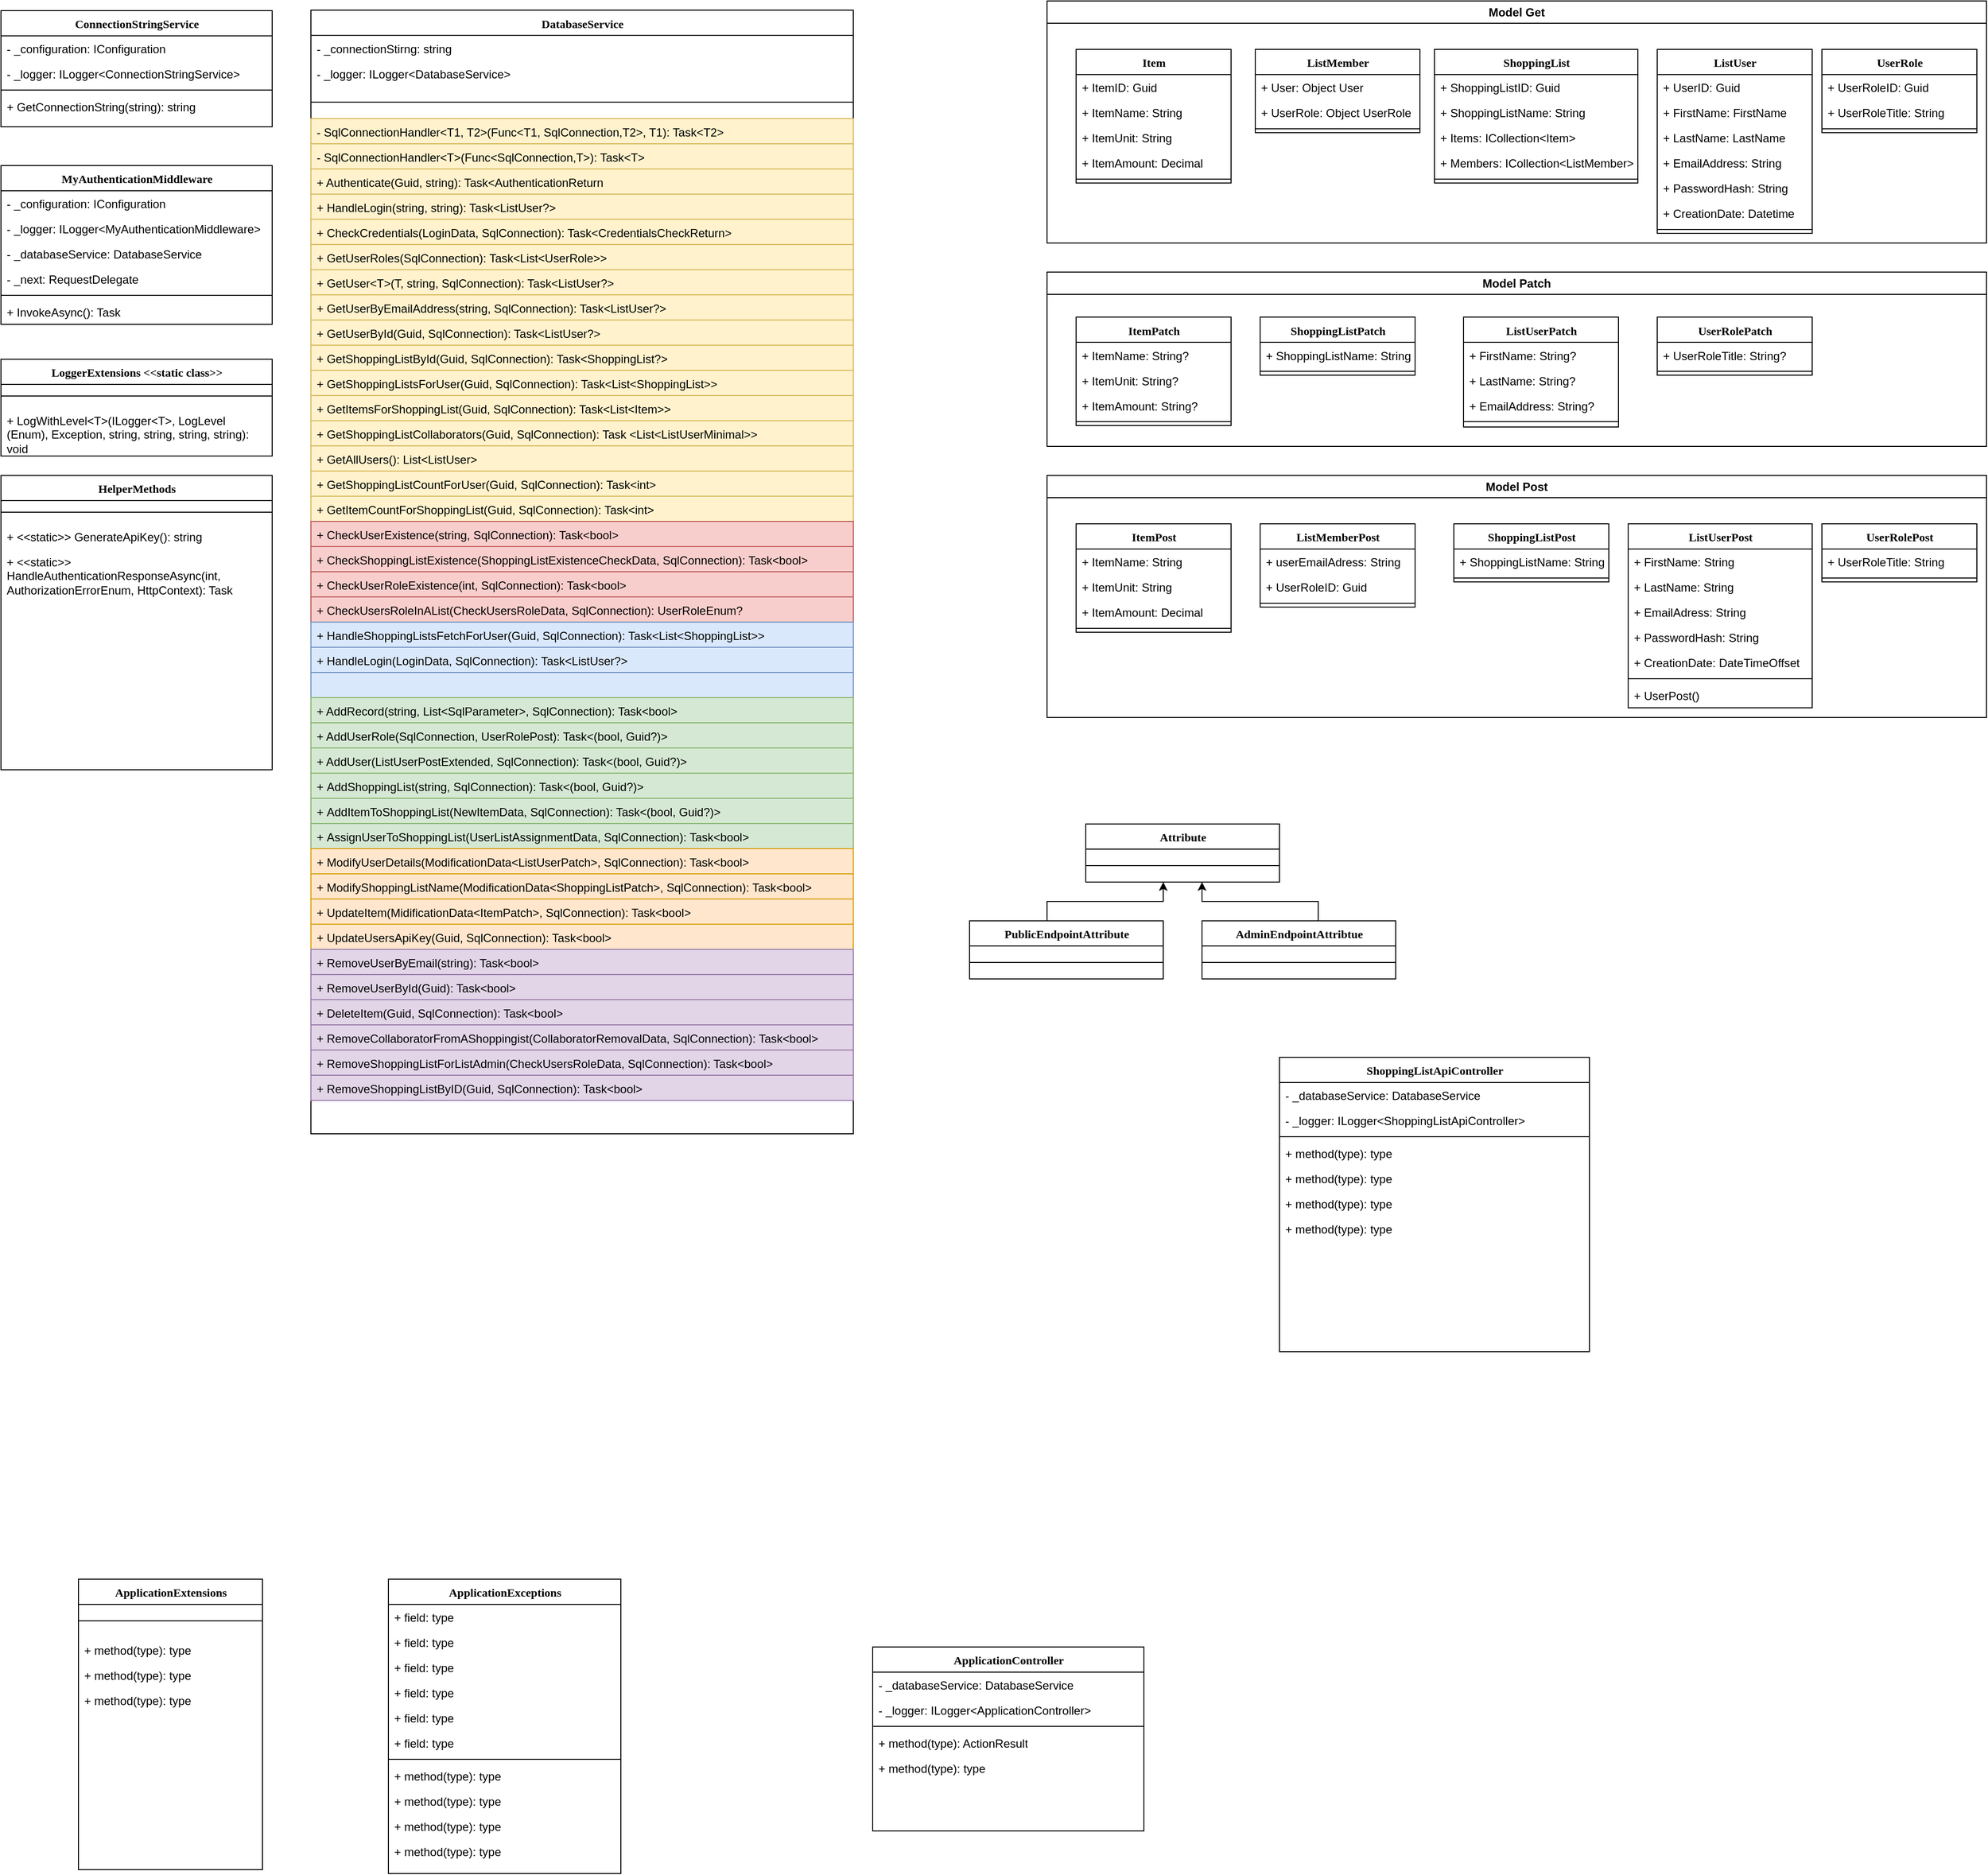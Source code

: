 <mxfile version="24.2.5" type="device">
  <diagram name="Page-1" id="9f46799a-70d6-7492-0946-bef42562c5a5">
    <mxGraphModel dx="1000" dy="591" grid="1" gridSize="10" guides="1" tooltips="1" connect="1" arrows="1" fold="1" page="1" pageScale="1" pageWidth="1100" pageHeight="850" background="none" math="0" shadow="0">
      <root>
        <mxCell id="0" />
        <mxCell id="1" parent="0" />
        <mxCell id="78961159f06e98e8-17" value="ConnectionStringService" style="swimlane;html=1;fontStyle=1;align=center;verticalAlign=top;childLayout=stackLayout;horizontal=1;startSize=26;horizontalStack=0;resizeParent=1;resizeLast=0;collapsible=1;marginBottom=0;swimlaneFillColor=#ffffff;rounded=0;shadow=0;comic=0;labelBackgroundColor=none;strokeWidth=1;fillColor=none;fontFamily=Verdana;fontSize=12" parent="1" vertex="1">
          <mxGeometry x="120" y="40" width="280" height="120" as="geometry" />
        </mxCell>
        <mxCell id="78961159f06e98e8-21" value="- _configuration: IConfiguration" style="text;html=1;strokeColor=none;fillColor=none;align=left;verticalAlign=top;spacingLeft=4;spacingRight=4;whiteSpace=wrap;overflow=hidden;rotatable=0;points=[[0,0.5],[1,0.5]];portConstraint=eastwest;" parent="78961159f06e98e8-17" vertex="1">
          <mxGeometry y="26" width="280" height="26" as="geometry" />
        </mxCell>
        <mxCell id="5V_9Hdcf_Tw1BaC_b9wS-1" value="- _logger: ILogger&amp;lt;ConnectionStringService&amp;gt;" style="text;html=1;strokeColor=none;fillColor=none;align=left;verticalAlign=top;spacingLeft=4;spacingRight=4;whiteSpace=wrap;overflow=hidden;rotatable=0;points=[[0,0.5],[1,0.5]];portConstraint=eastwest;" parent="78961159f06e98e8-17" vertex="1">
          <mxGeometry y="52" width="280" height="26" as="geometry" />
        </mxCell>
        <mxCell id="78961159f06e98e8-19" value="" style="line;html=1;strokeWidth=1;fillColor=none;align=left;verticalAlign=middle;spacingTop=-1;spacingLeft=3;spacingRight=3;rotatable=0;labelPosition=right;points=[];portConstraint=eastwest;" parent="78961159f06e98e8-17" vertex="1">
          <mxGeometry y="78" width="280" height="8" as="geometry" />
        </mxCell>
        <mxCell id="78961159f06e98e8-20" value="+ GetConnectionString(string): string" style="text;html=1;strokeColor=none;fillColor=none;align=left;verticalAlign=top;spacingLeft=4;spacingRight=4;whiteSpace=wrap;overflow=hidden;rotatable=0;points=[[0,0.5],[1,0.5]];portConstraint=eastwest;" parent="78961159f06e98e8-17" vertex="1">
          <mxGeometry y="86" width="280" height="26" as="geometry" />
        </mxCell>
        <mxCell id="78961159f06e98e8-30" value="DatabaseService" style="swimlane;html=1;fontStyle=1;align=center;verticalAlign=top;childLayout=stackLayout;horizontal=1;startSize=26;horizontalStack=0;resizeParent=1;resizeLast=0;collapsible=1;marginBottom=0;swimlaneFillColor=#ffffff;rounded=0;shadow=0;comic=0;labelBackgroundColor=none;strokeWidth=1;fillColor=none;fontFamily=Verdana;fontSize=12" parent="1" vertex="1">
          <mxGeometry x="440" y="39.5" width="560" height="1160.5" as="geometry" />
        </mxCell>
        <mxCell id="78961159f06e98e8-31" value="- _connectionStirng: string" style="text;html=1;strokeColor=none;fillColor=none;align=left;verticalAlign=top;spacingLeft=4;spacingRight=4;whiteSpace=wrap;overflow=hidden;rotatable=0;points=[[0,0.5],[1,0.5]];portConstraint=eastwest;" parent="78961159f06e98e8-30" vertex="1">
          <mxGeometry y="26" width="560" height="26" as="geometry" />
        </mxCell>
        <mxCell id="78961159f06e98e8-32" value="- _logger: ILogger&amp;lt;DatabaseService&amp;gt;" style="text;html=1;strokeColor=none;fillColor=none;align=left;verticalAlign=top;spacingLeft=4;spacingRight=4;whiteSpace=wrap;overflow=hidden;rotatable=0;points=[[0,0.5],[1,0.5]];portConstraint=eastwest;" parent="78961159f06e98e8-30" vertex="1">
          <mxGeometry y="52" width="560" height="26" as="geometry" />
        </mxCell>
        <mxCell id="78961159f06e98e8-38" value="" style="line;html=1;strokeWidth=1;fillColor=none;align=left;verticalAlign=middle;spacingTop=-1;spacingLeft=3;spacingRight=3;rotatable=0;labelPosition=right;points=[];portConstraint=eastwest;" parent="78961159f06e98e8-30" vertex="1">
          <mxGeometry y="78" width="560" height="34" as="geometry" />
        </mxCell>
        <mxCell id="78961159f06e98e8-39" value="- SqlConnectionHandler&amp;lt;T1, T2&amp;gt;(Func&amp;lt;T1, SqlConnection,T2&amp;gt;, T1): Task&amp;lt;T2&amp;gt;" style="text;html=1;strokeColor=#d6b656;fillColor=#fff2cc;align=left;verticalAlign=top;spacingLeft=4;spacingRight=4;whiteSpace=wrap;overflow=hidden;rotatable=0;points=[[0,0.5],[1,0.5]];portConstraint=eastwest;" parent="78961159f06e98e8-30" vertex="1">
          <mxGeometry y="112" width="560" height="26" as="geometry" />
        </mxCell>
        <mxCell id="BM2cI0OJEkIxT13J2v_g-1" value="- SqlConnectionHandler&amp;lt;T&amp;gt;(Func&amp;lt;SqlConnection,T&amp;gt;): Task&amp;lt;T&amp;gt;" style="text;html=1;strokeColor=#d6b656;fillColor=#fff2cc;align=left;verticalAlign=top;spacingLeft=4;spacingRight=4;whiteSpace=wrap;overflow=hidden;rotatable=0;points=[[0,0.5],[1,0.5]];portConstraint=eastwest;" parent="78961159f06e98e8-30" vertex="1">
          <mxGeometry y="138" width="560" height="26" as="geometry" />
        </mxCell>
        <mxCell id="5V_9Hdcf_Tw1BaC_b9wS-31" value="+ Authenticate(Guid, string): Task&amp;lt;AuthenticationReturn&lt;br&gt;&amp;gt;" style="text;html=1;strokeColor=#d6b656;fillColor=#fff2cc;align=left;verticalAlign=top;spacingLeft=4;spacingRight=4;whiteSpace=wrap;overflow=hidden;rotatable=0;points=[[0,0.5],[1,0.5]];portConstraint=eastwest;" parent="78961159f06e98e8-30" vertex="1">
          <mxGeometry y="164" width="560" height="26" as="geometry" />
        </mxCell>
        <mxCell id="5V_9Hdcf_Tw1BaC_b9wS-41" value="+ HandleLogin(string, string): Task&amp;lt;ListUser?&amp;gt;" style="text;html=1;strokeColor=#d6b656;fillColor=#fff2cc;align=left;verticalAlign=top;spacingLeft=4;spacingRight=4;whiteSpace=wrap;overflow=hidden;rotatable=0;points=[[0,0.5],[1,0.5]];portConstraint=eastwest;" parent="78961159f06e98e8-30" vertex="1">
          <mxGeometry y="190" width="560" height="26" as="geometry" />
        </mxCell>
        <mxCell id="BM2cI0OJEkIxT13J2v_g-2" value="+ CheckCredentials(LoginData, SqlConnection): Task&amp;lt;CredentialsCheckReturn&amp;gt;" style="text;html=1;strokeColor=#d6b656;fillColor=#fff2cc;align=left;verticalAlign=top;spacingLeft=4;spacingRight=4;whiteSpace=wrap;overflow=hidden;rotatable=0;points=[[0,0.5],[1,0.5]];portConstraint=eastwest;" parent="78961159f06e98e8-30" vertex="1">
          <mxGeometry y="216" width="560" height="26" as="geometry" />
        </mxCell>
        <mxCell id="5V_9Hdcf_Tw1BaC_b9wS-20" value="+ GetUserRoles(SqlConnection): Task&amp;lt;List&amp;lt;UserRole&amp;gt;&amp;gt;" style="text;html=1;strokeColor=#d6b656;fillColor=#fff2cc;align=left;verticalAlign=top;spacingLeft=4;spacingRight=4;whiteSpace=wrap;overflow=hidden;rotatable=0;points=[[0,0.5],[1,0.5]];portConstraint=eastwest;" parent="78961159f06e98e8-30" vertex="1">
          <mxGeometry y="242" width="560" height="26" as="geometry" />
        </mxCell>
        <mxCell id="5V_9Hdcf_Tw1BaC_b9wS-17" value="+ GetUser&amp;lt;T&amp;gt;(T, string, SqlConnection): Task&amp;lt;ListUser?&amp;gt;" style="text;html=1;strokeColor=#d6b656;fillColor=#fff2cc;align=left;verticalAlign=top;spacingLeft=4;spacingRight=4;whiteSpace=wrap;overflow=hidden;rotatable=0;points=[[0,0.5],[1,0.5]];portConstraint=eastwest;" parent="78961159f06e98e8-30" vertex="1">
          <mxGeometry y="268" width="560" height="26" as="geometry" />
        </mxCell>
        <mxCell id="BM2cI0OJEkIxT13J2v_g-4" value="+ GetUserByEmailAddress(string, SqlConnection): Task&amp;lt;ListUser?&amp;gt;" style="text;html=1;strokeColor=#d6b656;fillColor=#fff2cc;align=left;verticalAlign=top;spacingLeft=4;spacingRight=4;whiteSpace=wrap;overflow=hidden;rotatable=0;points=[[0,0.5],[1,0.5]];portConstraint=eastwest;" parent="78961159f06e98e8-30" vertex="1">
          <mxGeometry y="294" width="560" height="26" as="geometry" />
        </mxCell>
        <mxCell id="BM2cI0OJEkIxT13J2v_g-3" value="+ GetUserById(Guid, SqlConnection): Task&amp;lt;ListUser?&amp;gt;" style="text;html=1;strokeColor=#d6b656;fillColor=#fff2cc;align=left;verticalAlign=top;spacingLeft=4;spacingRight=4;whiteSpace=wrap;overflow=hidden;rotatable=0;points=[[0,0.5],[1,0.5]];portConstraint=eastwest;" parent="78961159f06e98e8-30" vertex="1">
          <mxGeometry y="320" width="560" height="26" as="geometry" />
        </mxCell>
        <mxCell id="5V_9Hdcf_Tw1BaC_b9wS-19" value="+ GetShoppingListById(Guid, SqlConnection): Task&amp;lt;ShoppingList?&amp;gt;" style="text;html=1;strokeColor=#d6b656;fillColor=#fff2cc;align=left;verticalAlign=top;spacingLeft=4;spacingRight=4;whiteSpace=wrap;overflow=hidden;rotatable=0;points=[[0,0.5],[1,0.5]];portConstraint=eastwest;" parent="78961159f06e98e8-30" vertex="1">
          <mxGeometry y="346" width="560" height="26" as="geometry" />
        </mxCell>
        <mxCell id="5V_9Hdcf_Tw1BaC_b9wS-18" value="+ GetShoppingListsForUser(Guid, SqlConnection): Task&amp;lt;List&amp;lt;ShoppingList&amp;gt;&amp;gt;" style="text;html=1;strokeColor=#d6b656;fillColor=#fff2cc;align=left;verticalAlign=top;spacingLeft=4;spacingRight=4;whiteSpace=wrap;overflow=hidden;rotatable=0;points=[[0,0.5],[1,0.5]];portConstraint=eastwest;" parent="78961159f06e98e8-30" vertex="1">
          <mxGeometry y="372" width="560" height="26" as="geometry" />
        </mxCell>
        <mxCell id="BM2cI0OJEkIxT13J2v_g-5" value="+ GetItemsForShoppingList(Guid, SqlConnection): Task&amp;lt;List&amp;lt;Item&amp;gt;&amp;gt;" style="text;html=1;strokeColor=#d6b656;fillColor=#fff2cc;align=left;verticalAlign=top;spacingLeft=4;spacingRight=4;whiteSpace=wrap;overflow=hidden;rotatable=0;points=[[0,0.5],[1,0.5]];portConstraint=eastwest;" parent="78961159f06e98e8-30" vertex="1">
          <mxGeometry y="398" width="560" height="26" as="geometry" />
        </mxCell>
        <mxCell id="BM2cI0OJEkIxT13J2v_g-6" value="+ GetShoppingListCollaborators(Guid, SqlConnection): Task &amp;lt;List&amp;lt;ListUserMinimal&amp;gt;&amp;gt;" style="text;html=1;strokeColor=#d6b656;fillColor=#fff2cc;align=left;verticalAlign=top;spacingLeft=4;spacingRight=4;whiteSpace=wrap;overflow=hidden;rotatable=0;points=[[0,0.5],[1,0.5]];portConstraint=eastwest;" parent="78961159f06e98e8-30" vertex="1">
          <mxGeometry y="424" width="560" height="26" as="geometry" />
        </mxCell>
        <mxCell id="5V_9Hdcf_Tw1BaC_b9wS-21" value="+ GetAllUsers(): List&amp;lt;ListUser&amp;gt;" style="text;html=1;strokeColor=#d6b656;fillColor=#fff2cc;align=left;verticalAlign=top;spacingLeft=4;spacingRight=4;whiteSpace=wrap;overflow=hidden;rotatable=0;points=[[0,0.5],[1,0.5]];portConstraint=eastwest;" parent="78961159f06e98e8-30" vertex="1">
          <mxGeometry y="450" width="560" height="26" as="geometry" />
        </mxCell>
        <mxCell id="0niFJRJfRzpn1yU5YV4W-2" value="+ GetShoppingListCountForUser(Guid, SqlConnection): Task&amp;lt;int&amp;gt;" style="text;html=1;strokeColor=#d6b656;fillColor=#fff2cc;align=left;verticalAlign=top;spacingLeft=4;spacingRight=4;whiteSpace=wrap;overflow=hidden;rotatable=0;points=[[0,0.5],[1,0.5]];portConstraint=eastwest;" parent="78961159f06e98e8-30" vertex="1">
          <mxGeometry y="476" width="560" height="26" as="geometry" />
        </mxCell>
        <mxCell id="0niFJRJfRzpn1yU5YV4W-1" value="+ GetItemCountForShoppingList(Guid, SqlConnection): Task&amp;lt;int&amp;gt;" style="text;html=1;strokeColor=#d6b656;fillColor=#fff2cc;align=left;verticalAlign=top;spacingLeft=4;spacingRight=4;whiteSpace=wrap;overflow=hidden;rotatable=0;points=[[0,0.5],[1,0.5]];portConstraint=eastwest;" parent="78961159f06e98e8-30" vertex="1">
          <mxGeometry y="502" width="560" height="26" as="geometry" />
        </mxCell>
        <mxCell id="5V_9Hdcf_Tw1BaC_b9wS-30" value="+ CheckUserExistence(string, SqlConnection): Task&amp;lt;bool&amp;gt;" style="text;html=1;strokeColor=#b85450;fillColor=#f8cecc;align=left;verticalAlign=top;spacingLeft=4;spacingRight=4;whiteSpace=wrap;overflow=hidden;rotatable=0;points=[[0,0.5],[1,0.5]];portConstraint=eastwest;" parent="78961159f06e98e8-30" vertex="1">
          <mxGeometry y="528" width="560" height="26" as="geometry" />
        </mxCell>
        <mxCell id="BM2cI0OJEkIxT13J2v_g-7" value="+ CheckShoppingListExistence(ShoppingListExistenceCheckData, SqlConnection): Task&amp;lt;bool&amp;gt;" style="text;html=1;strokeColor=#b85450;fillColor=#f8cecc;align=left;verticalAlign=top;spacingLeft=4;spacingRight=4;whiteSpace=wrap;overflow=hidden;rotatable=0;points=[[0,0.5],[1,0.5]];portConstraint=eastwest;" parent="78961159f06e98e8-30" vertex="1">
          <mxGeometry y="554" width="560" height="26" as="geometry" />
        </mxCell>
        <mxCell id="BM2cI0OJEkIxT13J2v_g-8" value="+ CheckUserRoleExistence(int, SqlConnection): Task&amp;lt;bool&amp;gt;" style="text;html=1;strokeColor=#b85450;fillColor=#f8cecc;align=left;verticalAlign=top;spacingLeft=4;spacingRight=4;whiteSpace=wrap;overflow=hidden;rotatable=0;points=[[0,0.5],[1,0.5]];portConstraint=eastwest;" parent="78961159f06e98e8-30" vertex="1">
          <mxGeometry y="580" width="560" height="26" as="geometry" />
        </mxCell>
        <mxCell id="5V_9Hdcf_Tw1BaC_b9wS-42" value="+ CheckUsersRoleInAList(CheckUsersRoleData, SqlConnection): UserRoleEnum?" style="text;html=1;strokeColor=#b85450;fillColor=#f8cecc;align=left;verticalAlign=top;spacingLeft=4;spacingRight=4;whiteSpace=wrap;overflow=hidden;rotatable=0;points=[[0,0.5],[1,0.5]];portConstraint=eastwest;" parent="78961159f06e98e8-30" vertex="1">
          <mxGeometry y="606" width="560" height="26" as="geometry" />
        </mxCell>
        <mxCell id="BM2cI0OJEkIxT13J2v_g-10" value="+&amp;nbsp;HandleShoppingListsFetchForUser(Guid, SqlConnection): Task&amp;lt;List&amp;lt;ShoppingList&amp;gt;&amp;gt;" style="text;html=1;strokeColor=#6c8ebf;fillColor=#dae8fc;align=left;verticalAlign=top;spacingLeft=4;spacingRight=4;whiteSpace=wrap;overflow=hidden;rotatable=0;points=[[0,0.5],[1,0.5]];portConstraint=eastwest;" parent="78961159f06e98e8-30" vertex="1">
          <mxGeometry y="632" width="560" height="26" as="geometry" />
        </mxCell>
        <mxCell id="BM2cI0OJEkIxT13J2v_g-9" value="+ HandleLogin(LoginData, SqlConnection): Task&amp;lt;ListUser?&amp;gt;" style="text;html=1;strokeColor=#6c8ebf;fillColor=#dae8fc;align=left;verticalAlign=top;spacingLeft=4;spacingRight=4;whiteSpace=wrap;overflow=hidden;rotatable=0;points=[[0,0.5],[1,0.5]];portConstraint=eastwest;" parent="78961159f06e98e8-30" vertex="1">
          <mxGeometry y="658" width="560" height="26" as="geometry" />
        </mxCell>
        <mxCell id="0niFJRJfRzpn1yU5YV4W-3" style="text;html=1;strokeColor=#6c8ebf;fillColor=#dae8fc;align=left;verticalAlign=top;spacingLeft=4;spacingRight=4;whiteSpace=wrap;overflow=hidden;rotatable=0;points=[[0,0.5],[1,0.5]];portConstraint=eastwest;" parent="78961159f06e98e8-30" vertex="1">
          <mxGeometry y="684" width="560" height="26" as="geometry" />
        </mxCell>
        <mxCell id="BM2cI0OJEkIxT13J2v_g-11" value="+ AddRecord(string, List&amp;lt;SqlParameter&amp;gt;, SqlConnection): Task&amp;lt;bool&amp;gt;" style="text;html=1;strokeColor=#82b366;fillColor=#d5e8d4;align=left;verticalAlign=top;spacingLeft=4;spacingRight=4;whiteSpace=wrap;overflow=hidden;rotatable=0;points=[[0,0.5],[1,0.5]];portConstraint=eastwest;" parent="78961159f06e98e8-30" vertex="1">
          <mxGeometry y="710" width="560" height="26" as="geometry" />
        </mxCell>
        <mxCell id="5V_9Hdcf_Tw1BaC_b9wS-15" value="+ AddUserRole(SqlConnection, UserRolePost): Task&amp;lt;(bool, Guid?)&amp;gt;" style="text;html=1;strokeColor=#82b366;fillColor=#d5e8d4;align=left;verticalAlign=top;spacingLeft=4;spacingRight=4;whiteSpace=wrap;overflow=hidden;rotatable=0;points=[[0,0.5],[1,0.5]];portConstraint=eastwest;" parent="78961159f06e98e8-30" vertex="1">
          <mxGeometry y="736" width="560" height="26" as="geometry" />
        </mxCell>
        <mxCell id="78961159f06e98e8-40" value="+ AddUser(ListUserPostExtended, SqlConnection&lt;span style=&quot;background-color: initial;&quot;&gt;): Task&amp;lt;(bool, Guid?)&amp;gt;&lt;/span&gt;" style="text;html=1;strokeColor=#82b366;fillColor=#d5e8d4;align=left;verticalAlign=top;spacingLeft=4;spacingRight=4;whiteSpace=wrap;overflow=hidden;rotatable=0;points=[[0,0.5],[1,0.5]];portConstraint=eastwest;" parent="78961159f06e98e8-30" vertex="1">
          <mxGeometry y="762" width="560" height="26" as="geometry" />
        </mxCell>
        <mxCell id="78961159f06e98e8-42" value="+&amp;nbsp;AddShoppingList&lt;span style=&quot;background-color: initial;&quot;&gt;(string, SqlConnection): Task&amp;lt;(bool, Guid?)&amp;gt;&lt;/span&gt;" style="text;html=1;strokeColor=#82b366;fillColor=#d5e8d4;align=left;verticalAlign=top;spacingLeft=4;spacingRight=4;whiteSpace=wrap;overflow=hidden;rotatable=0;points=[[0,0.5],[1,0.5]];portConstraint=eastwest;" parent="78961159f06e98e8-30" vertex="1">
          <mxGeometry y="788" width="560" height="26" as="geometry" />
        </mxCell>
        <mxCell id="5V_9Hdcf_Tw1BaC_b9wS-9" value="+&amp;nbsp;AddItemToShoppingList&lt;span style=&quot;background-color: initial;&quot;&gt;(NewItemData, SqlConnection): Task&amp;lt;(bool, Guid?)&amp;gt;&lt;/span&gt;" style="text;html=1;strokeColor=#82b366;fillColor=#d5e8d4;align=left;verticalAlign=top;spacingLeft=4;spacingRight=4;whiteSpace=wrap;overflow=hidden;rotatable=0;points=[[0,0.5],[1,0.5]];portConstraint=eastwest;" parent="78961159f06e98e8-30" vertex="1">
          <mxGeometry y="814" width="560" height="26" as="geometry" />
        </mxCell>
        <mxCell id="5V_9Hdcf_Tw1BaC_b9wS-7" value="+&amp;nbsp;AssignUserToShoppingList&lt;span style=&quot;background-color: initial;&quot;&gt;(UserListAssignmentData, SqlConnection): Task&amp;lt;bool&amp;gt;&lt;/span&gt;" style="text;html=1;strokeColor=#82b366;fillColor=#d5e8d4;align=left;verticalAlign=top;spacingLeft=4;spacingRight=4;whiteSpace=wrap;overflow=hidden;rotatable=0;points=[[0,0.5],[1,0.5]];portConstraint=eastwest;" parent="78961159f06e98e8-30" vertex="1">
          <mxGeometry y="840" width="560" height="26" as="geometry" />
        </mxCell>
        <mxCell id="5V_9Hdcf_Tw1BaC_b9wS-10" value="+ ModifyUserDetails(ModificationData&amp;lt;ListUserPatch&amp;gt;, SqlConnection&lt;span style=&quot;background-color: initial;&quot;&gt;): Task&amp;lt;bool&amp;gt;&lt;/span&gt;" style="text;html=1;strokeColor=#d79b00;fillColor=#ffe6cc;align=left;verticalAlign=top;spacingLeft=4;spacingRight=4;whiteSpace=wrap;overflow=hidden;rotatable=0;points=[[0,0.5],[1,0.5]];portConstraint=eastwest;" parent="78961159f06e98e8-30" vertex="1">
          <mxGeometry y="866" width="560" height="26" as="geometry" />
        </mxCell>
        <mxCell id="5V_9Hdcf_Tw1BaC_b9wS-14" value="+ ModifyShoppingListName(ModificationData&amp;lt;ShoppingListPatch&amp;gt;, SqlConnection): Task&amp;lt;bool&amp;gt;" style="text;html=1;strokeColor=#d79b00;fillColor=#ffe6cc;align=left;verticalAlign=top;spacingLeft=4;spacingRight=4;whiteSpace=wrap;overflow=hidden;rotatable=0;points=[[0,0.5],[1,0.5]];portConstraint=eastwest;" parent="78961159f06e98e8-30" vertex="1">
          <mxGeometry y="892" width="560" height="26" as="geometry" />
        </mxCell>
        <mxCell id="5V_9Hdcf_Tw1BaC_b9wS-8" value="+ UpdateItem(MidificationData&amp;lt;ItemPatch&amp;gt;, SqlConnection): Task&amp;lt;bool&amp;gt;" style="text;html=1;strokeColor=#d79b00;fillColor=#ffe6cc;align=left;verticalAlign=top;spacingLeft=4;spacingRight=4;whiteSpace=wrap;overflow=hidden;rotatable=0;points=[[0,0.5],[1,0.5]];portConstraint=eastwest;" parent="78961159f06e98e8-30" vertex="1">
          <mxGeometry y="918" width="560" height="26" as="geometry" />
        </mxCell>
        <mxCell id="BM2cI0OJEkIxT13J2v_g-12" value="+ UpdateUsersApiKey(Guid, SqlConnection): Task&amp;lt;bool&amp;gt;" style="text;html=1;strokeColor=#d79b00;fillColor=#ffe6cc;align=left;verticalAlign=top;spacingLeft=4;spacingRight=4;whiteSpace=wrap;overflow=hidden;rotatable=0;points=[[0,0.5],[1,0.5]];portConstraint=eastwest;" parent="78961159f06e98e8-30" vertex="1">
          <mxGeometry y="944" width="560" height="26" as="geometry" />
        </mxCell>
        <mxCell id="5V_9Hdcf_Tw1BaC_b9wS-22" value="+ RemoveUserByEmail(string): Task&amp;lt;bool&amp;gt;&lt;div&gt;&lt;br&gt;&lt;/div&gt;" style="text;html=1;strokeColor=#9673a6;fillColor=#e1d5e7;align=left;verticalAlign=top;spacingLeft=4;spacingRight=4;whiteSpace=wrap;overflow=hidden;rotatable=0;points=[[0,0.5],[1,0.5]];portConstraint=eastwest;" parent="78961159f06e98e8-30" vertex="1">
          <mxGeometry y="970" width="560" height="26" as="geometry" />
        </mxCell>
        <mxCell id="5V_9Hdcf_Tw1BaC_b9wS-39" value="+ RemoveUserById(Guid): Task&amp;lt;bool&amp;gt;" style="text;html=1;strokeColor=#9673a6;fillColor=#e1d5e7;align=left;verticalAlign=top;spacingLeft=4;spacingRight=4;whiteSpace=wrap;overflow=hidden;rotatable=0;points=[[0,0.5],[1,0.5]];portConstraint=eastwest;" parent="78961159f06e98e8-30" vertex="1">
          <mxGeometry y="996" width="560" height="26" as="geometry" />
        </mxCell>
        <mxCell id="5V_9Hdcf_Tw1BaC_b9wS-24" value="+ DeleteItem(Guid, SqlConnection): Task&amp;lt;bool&amp;gt;" style="text;html=1;strokeColor=#9673a6;fillColor=#e1d5e7;align=left;verticalAlign=top;spacingLeft=4;spacingRight=4;whiteSpace=wrap;overflow=hidden;rotatable=0;points=[[0,0.5],[1,0.5]];portConstraint=eastwest;" parent="78961159f06e98e8-30" vertex="1">
          <mxGeometry y="1022" width="560" height="26" as="geometry" />
        </mxCell>
        <mxCell id="5V_9Hdcf_Tw1BaC_b9wS-26" value="+ RemoveCollaboratorFromAShoppingist(CollaboratorRemovalData, SqlConnection): Task&amp;lt;bool&amp;gt;" style="text;html=1;strokeColor=#9673a6;fillColor=#e1d5e7;align=left;verticalAlign=top;spacingLeft=4;spacingRight=4;whiteSpace=wrap;overflow=hidden;rotatable=0;points=[[0,0.5],[1,0.5]];portConstraint=eastwest;" parent="78961159f06e98e8-30" vertex="1">
          <mxGeometry y="1048" width="560" height="26" as="geometry" />
        </mxCell>
        <mxCell id="5V_9Hdcf_Tw1BaC_b9wS-28" value="+&amp;nbsp;RemoveShoppingListForListAdmin&lt;span style=&quot;background-color: initial;&quot;&gt;(CheckUsersRoleData, SqlConnection): Task&amp;lt;bool&amp;gt;&lt;/span&gt;" style="text;html=1;strokeColor=#9673a6;fillColor=#e1d5e7;align=left;verticalAlign=top;spacingLeft=4;spacingRight=4;whiteSpace=wrap;overflow=hidden;rotatable=0;points=[[0,0.5],[1,0.5]];portConstraint=eastwest;" parent="78961159f06e98e8-30" vertex="1">
          <mxGeometry y="1074" width="560" height="26" as="geometry" />
        </mxCell>
        <mxCell id="5V_9Hdcf_Tw1BaC_b9wS-29" value="+ RemoveShoppingListByID(Guid, SqlConnection): Task&amp;lt;bool&amp;gt;" style="text;html=1;strokeColor=#9673a6;fillColor=#e1d5e7;align=left;verticalAlign=top;spacingLeft=4;spacingRight=4;whiteSpace=wrap;overflow=hidden;rotatable=0;points=[[0,0.5],[1,0.5]];portConstraint=eastwest;" parent="78961159f06e98e8-30" vertex="1">
          <mxGeometry y="1100" width="560" height="26" as="geometry" />
        </mxCell>
        <mxCell id="78961159f06e98e8-43" value="ApplicationController" style="swimlane;html=1;fontStyle=1;align=center;verticalAlign=top;childLayout=stackLayout;horizontal=1;startSize=26;horizontalStack=0;resizeParent=1;resizeLast=0;collapsible=1;marginBottom=0;swimlaneFillColor=#ffffff;rounded=0;shadow=0;comic=0;labelBackgroundColor=none;strokeWidth=1;fillColor=none;fontFamily=Verdana;fontSize=12" parent="1" vertex="1">
          <mxGeometry x="1020" y="1730" width="280" height="190" as="geometry" />
        </mxCell>
        <mxCell id="78961159f06e98e8-44" value="- _databaseService: DatabaseService" style="text;html=1;strokeColor=none;fillColor=none;align=left;verticalAlign=top;spacingLeft=4;spacingRight=4;whiteSpace=wrap;overflow=hidden;rotatable=0;points=[[0,0.5],[1,0.5]];portConstraint=eastwest;" parent="78961159f06e98e8-43" vertex="1">
          <mxGeometry y="26" width="280" height="26" as="geometry" />
        </mxCell>
        <mxCell id="78961159f06e98e8-45" value="- _logger: ILogger&amp;lt;ApplicationController&amp;gt;" style="text;html=1;strokeColor=none;fillColor=none;align=left;verticalAlign=top;spacingLeft=4;spacingRight=4;whiteSpace=wrap;overflow=hidden;rotatable=0;points=[[0,0.5],[1,0.5]];portConstraint=eastwest;" parent="78961159f06e98e8-43" vertex="1">
          <mxGeometry y="52" width="280" height="26" as="geometry" />
        </mxCell>
        <mxCell id="78961159f06e98e8-51" value="" style="line;html=1;strokeWidth=1;fillColor=none;align=left;verticalAlign=middle;spacingTop=-1;spacingLeft=3;spacingRight=3;rotatable=0;labelPosition=right;points=[];portConstraint=eastwest;" parent="78961159f06e98e8-43" vertex="1">
          <mxGeometry y="78" width="280" height="8" as="geometry" />
        </mxCell>
        <mxCell id="78961159f06e98e8-52" value="+ method(type): ActionResult" style="text;html=1;strokeColor=none;fillColor=none;align=left;verticalAlign=top;spacingLeft=4;spacingRight=4;whiteSpace=wrap;overflow=hidden;rotatable=0;points=[[0,0.5],[1,0.5]];portConstraint=eastwest;" parent="78961159f06e98e8-43" vertex="1">
          <mxGeometry y="86" width="280" height="26" as="geometry" />
        </mxCell>
        <mxCell id="78961159f06e98e8-53" value="+ method(type): type" style="text;html=1;strokeColor=none;fillColor=none;align=left;verticalAlign=top;spacingLeft=4;spacingRight=4;whiteSpace=wrap;overflow=hidden;rotatable=0;points=[[0,0.5],[1,0.5]];portConstraint=eastwest;" parent="78961159f06e98e8-43" vertex="1">
          <mxGeometry y="112" width="280" height="26" as="geometry" />
        </mxCell>
        <mxCell id="78961159f06e98e8-56" value="ApplicationExtensions" style="swimlane;html=1;fontStyle=1;align=center;verticalAlign=top;childLayout=stackLayout;horizontal=1;startSize=26;horizontalStack=0;resizeParent=1;resizeLast=0;collapsible=1;marginBottom=0;swimlaneFillColor=#ffffff;rounded=0;shadow=0;comic=0;labelBackgroundColor=none;strokeWidth=1;fillColor=none;fontFamily=Verdana;fontSize=12" parent="1" vertex="1">
          <mxGeometry x="200" y="1660" width="190" height="300" as="geometry" />
        </mxCell>
        <mxCell id="78961159f06e98e8-64" value="" style="line;html=1;strokeWidth=1;fillColor=none;align=left;verticalAlign=middle;spacingTop=-1;spacingLeft=3;spacingRight=3;rotatable=0;labelPosition=right;points=[];portConstraint=eastwest;" parent="78961159f06e98e8-56" vertex="1">
          <mxGeometry y="26" width="190" height="34" as="geometry" />
        </mxCell>
        <mxCell id="78961159f06e98e8-65" value="+ method(type): type" style="text;html=1;strokeColor=none;fillColor=none;align=left;verticalAlign=top;spacingLeft=4;spacingRight=4;whiteSpace=wrap;overflow=hidden;rotatable=0;points=[[0,0.5],[1,0.5]];portConstraint=eastwest;" parent="78961159f06e98e8-56" vertex="1">
          <mxGeometry y="60" width="190" height="26" as="geometry" />
        </mxCell>
        <mxCell id="78961159f06e98e8-66" value="+ method(type): type" style="text;html=1;strokeColor=none;fillColor=none;align=left;verticalAlign=top;spacingLeft=4;spacingRight=4;whiteSpace=wrap;overflow=hidden;rotatable=0;points=[[0,0.5],[1,0.5]];portConstraint=eastwest;" parent="78961159f06e98e8-56" vertex="1">
          <mxGeometry y="86" width="190" height="26" as="geometry" />
        </mxCell>
        <mxCell id="78961159f06e98e8-68" value="+ method(type): type" style="text;html=1;strokeColor=none;fillColor=none;align=left;verticalAlign=top;spacingLeft=4;spacingRight=4;whiteSpace=wrap;overflow=hidden;rotatable=0;points=[[0,0.5],[1,0.5]];portConstraint=eastwest;" parent="78961159f06e98e8-56" vertex="1">
          <mxGeometry y="112" width="190" height="26" as="geometry" />
        </mxCell>
        <mxCell id="78961159f06e98e8-69" value="ApplicationExceptions" style="swimlane;html=1;fontStyle=1;align=center;verticalAlign=top;childLayout=stackLayout;horizontal=1;startSize=26;horizontalStack=0;resizeParent=1;resizeLast=0;collapsible=1;marginBottom=0;swimlaneFillColor=#ffffff;rounded=0;shadow=0;comic=0;labelBackgroundColor=none;strokeWidth=1;fillColor=none;fontFamily=Verdana;fontSize=12" parent="1" vertex="1">
          <mxGeometry x="520" y="1660" width="240" height="304" as="geometry" />
        </mxCell>
        <mxCell id="78961159f06e98e8-70" value="+ field: type" style="text;html=1;strokeColor=none;fillColor=none;align=left;verticalAlign=top;spacingLeft=4;spacingRight=4;whiteSpace=wrap;overflow=hidden;rotatable=0;points=[[0,0.5],[1,0.5]];portConstraint=eastwest;" parent="78961159f06e98e8-69" vertex="1">
          <mxGeometry y="26" width="240" height="26" as="geometry" />
        </mxCell>
        <mxCell id="78961159f06e98e8-71" value="+ field: type" style="text;html=1;strokeColor=none;fillColor=none;align=left;verticalAlign=top;spacingLeft=4;spacingRight=4;whiteSpace=wrap;overflow=hidden;rotatable=0;points=[[0,0.5],[1,0.5]];portConstraint=eastwest;" parent="78961159f06e98e8-69" vertex="1">
          <mxGeometry y="52" width="240" height="26" as="geometry" />
        </mxCell>
        <mxCell id="78961159f06e98e8-72" value="+ field: type" style="text;html=1;strokeColor=none;fillColor=none;align=left;verticalAlign=top;spacingLeft=4;spacingRight=4;whiteSpace=wrap;overflow=hidden;rotatable=0;points=[[0,0.5],[1,0.5]];portConstraint=eastwest;" parent="78961159f06e98e8-69" vertex="1">
          <mxGeometry y="78" width="240" height="26" as="geometry" />
        </mxCell>
        <mxCell id="78961159f06e98e8-74" value="+ field: type" style="text;html=1;strokeColor=none;fillColor=none;align=left;verticalAlign=top;spacingLeft=4;spacingRight=4;whiteSpace=wrap;overflow=hidden;rotatable=0;points=[[0,0.5],[1,0.5]];portConstraint=eastwest;" parent="78961159f06e98e8-69" vertex="1">
          <mxGeometry y="104" width="240" height="26" as="geometry" />
        </mxCell>
        <mxCell id="78961159f06e98e8-75" value="+ field: type" style="text;html=1;strokeColor=none;fillColor=none;align=left;verticalAlign=top;spacingLeft=4;spacingRight=4;whiteSpace=wrap;overflow=hidden;rotatable=0;points=[[0,0.5],[1,0.5]];portConstraint=eastwest;" parent="78961159f06e98e8-69" vertex="1">
          <mxGeometry y="130" width="240" height="26" as="geometry" />
        </mxCell>
        <mxCell id="78961159f06e98e8-76" value="+ field: type" style="text;html=1;strokeColor=none;fillColor=none;align=left;verticalAlign=top;spacingLeft=4;spacingRight=4;whiteSpace=wrap;overflow=hidden;rotatable=0;points=[[0,0.5],[1,0.5]];portConstraint=eastwest;" parent="78961159f06e98e8-69" vertex="1">
          <mxGeometry y="156" width="240" height="26" as="geometry" />
        </mxCell>
        <mxCell id="78961159f06e98e8-77" value="" style="line;html=1;strokeWidth=1;fillColor=none;align=left;verticalAlign=middle;spacingTop=-1;spacingLeft=3;spacingRight=3;rotatable=0;labelPosition=right;points=[];portConstraint=eastwest;" parent="78961159f06e98e8-69" vertex="1">
          <mxGeometry y="182" width="240" height="8" as="geometry" />
        </mxCell>
        <mxCell id="78961159f06e98e8-78" value="+ method(type): type" style="text;html=1;strokeColor=none;fillColor=none;align=left;verticalAlign=top;spacingLeft=4;spacingRight=4;whiteSpace=wrap;overflow=hidden;rotatable=0;points=[[0,0.5],[1,0.5]];portConstraint=eastwest;" parent="78961159f06e98e8-69" vertex="1">
          <mxGeometry y="190" width="240" height="26" as="geometry" />
        </mxCell>
        <mxCell id="78961159f06e98e8-79" value="+ method(type): type" style="text;html=1;strokeColor=none;fillColor=none;align=left;verticalAlign=top;spacingLeft=4;spacingRight=4;whiteSpace=wrap;overflow=hidden;rotatable=0;points=[[0,0.5],[1,0.5]];portConstraint=eastwest;" parent="78961159f06e98e8-69" vertex="1">
          <mxGeometry y="216" width="240" height="26" as="geometry" />
        </mxCell>
        <mxCell id="78961159f06e98e8-80" value="+ method(type): type" style="text;html=1;strokeColor=none;fillColor=none;align=left;verticalAlign=top;spacingLeft=4;spacingRight=4;whiteSpace=wrap;overflow=hidden;rotatable=0;points=[[0,0.5],[1,0.5]];portConstraint=eastwest;" parent="78961159f06e98e8-69" vertex="1">
          <mxGeometry y="242" width="240" height="26" as="geometry" />
        </mxCell>
        <mxCell id="78961159f06e98e8-81" value="+ method(type): type" style="text;html=1;strokeColor=none;fillColor=none;align=left;verticalAlign=top;spacingLeft=4;spacingRight=4;whiteSpace=wrap;overflow=hidden;rotatable=0;points=[[0,0.5],[1,0.5]];portConstraint=eastwest;" parent="78961159f06e98e8-69" vertex="1">
          <mxGeometry y="268" width="240" height="26" as="geometry" />
        </mxCell>
        <mxCell id="78961159f06e98e8-82" value="PublicEndpointAttribute" style="swimlane;html=1;fontStyle=1;align=center;verticalAlign=top;childLayout=stackLayout;horizontal=1;startSize=26;horizontalStack=0;resizeParent=1;resizeLast=0;collapsible=1;marginBottom=0;swimlaneFillColor=#ffffff;rounded=0;shadow=0;comic=0;labelBackgroundColor=none;strokeWidth=1;fillColor=none;fontFamily=Verdana;fontSize=12" parent="1" vertex="1">
          <mxGeometry x="1120" y="980" width="200" height="60" as="geometry" />
        </mxCell>
        <mxCell id="78961159f06e98e8-90" value="" style="line;html=1;strokeWidth=1;fillColor=none;align=left;verticalAlign=middle;spacingTop=-1;spacingLeft=3;spacingRight=3;rotatable=0;labelPosition=right;points=[];portConstraint=eastwest;" parent="78961159f06e98e8-82" vertex="1">
          <mxGeometry y="26" width="200" height="34" as="geometry" />
        </mxCell>
        <mxCell id="s80ke3UZY1nRBMJMGOOU-23" value="Model Get" style="swimlane;whiteSpace=wrap;html=1;" parent="1" vertex="1">
          <mxGeometry x="1200" y="30" width="970" height="250" as="geometry" />
        </mxCell>
        <mxCell id="78961159f06e98e8-108" value="ListMember" style="swimlane;html=1;fontStyle=1;align=center;verticalAlign=top;childLayout=stackLayout;horizontal=1;startSize=26;horizontalStack=0;resizeParent=1;resizeLast=0;collapsible=1;marginBottom=0;swimlaneFillColor=#ffffff;rounded=0;shadow=0;comic=0;labelBackgroundColor=none;strokeWidth=1;fillColor=none;fontFamily=Verdana;fontSize=12" parent="s80ke3UZY1nRBMJMGOOU-23" vertex="1">
          <mxGeometry x="215" y="50" width="170" height="86" as="geometry" />
        </mxCell>
        <mxCell id="78961159f06e98e8-109" value="+ User: Object User" style="text;html=1;strokeColor=none;fillColor=none;align=left;verticalAlign=top;spacingLeft=4;spacingRight=4;whiteSpace=wrap;overflow=hidden;rotatable=0;points=[[0,0.5],[1,0.5]];portConstraint=eastwest;" parent="78961159f06e98e8-108" vertex="1">
          <mxGeometry y="26" width="170" height="26" as="geometry" />
        </mxCell>
        <mxCell id="78961159f06e98e8-110" value="+ UserRole: Object UserRole" style="text;html=1;strokeColor=none;fillColor=none;align=left;verticalAlign=top;spacingLeft=4;spacingRight=4;whiteSpace=wrap;overflow=hidden;rotatable=0;points=[[0,0.5],[1,0.5]];portConstraint=eastwest;" parent="78961159f06e98e8-108" vertex="1">
          <mxGeometry y="52" width="170" height="26" as="geometry" />
        </mxCell>
        <mxCell id="78961159f06e98e8-116" value="" style="line;html=1;strokeWidth=1;fillColor=none;align=left;verticalAlign=middle;spacingTop=-1;spacingLeft=3;spacingRight=3;rotatable=0;labelPosition=right;points=[];portConstraint=eastwest;" parent="78961159f06e98e8-108" vertex="1">
          <mxGeometry y="78" width="170" height="8" as="geometry" />
        </mxCell>
        <mxCell id="s80ke3UZY1nRBMJMGOOU-1" value="Item" style="swimlane;html=1;fontStyle=1;align=center;verticalAlign=top;childLayout=stackLayout;horizontal=1;startSize=26;horizontalStack=0;resizeParent=1;resizeLast=0;collapsible=1;marginBottom=0;swimlaneFillColor=#ffffff;rounded=0;shadow=0;comic=0;labelBackgroundColor=none;strokeWidth=1;fillColor=none;fontFamily=Verdana;fontSize=12" parent="s80ke3UZY1nRBMJMGOOU-23" vertex="1">
          <mxGeometry x="30" y="50" width="160" height="138" as="geometry" />
        </mxCell>
        <mxCell id="s80ke3UZY1nRBMJMGOOU-2" value="+ ItemID: Guid" style="text;html=1;strokeColor=none;fillColor=none;align=left;verticalAlign=top;spacingLeft=4;spacingRight=4;whiteSpace=wrap;overflow=hidden;rotatable=0;points=[[0,0.5],[1,0.5]];portConstraint=eastwest;" parent="s80ke3UZY1nRBMJMGOOU-1" vertex="1">
          <mxGeometry y="26" width="160" height="26" as="geometry" />
        </mxCell>
        <mxCell id="s80ke3UZY1nRBMJMGOOU-3" value="+ ItemName: String" style="text;html=1;strokeColor=none;fillColor=none;align=left;verticalAlign=top;spacingLeft=4;spacingRight=4;whiteSpace=wrap;overflow=hidden;rotatable=0;points=[[0,0.5],[1,0.5]];portConstraint=eastwest;" parent="s80ke3UZY1nRBMJMGOOU-1" vertex="1">
          <mxGeometry y="52" width="160" height="26" as="geometry" />
        </mxCell>
        <mxCell id="s80ke3UZY1nRBMJMGOOU-93" value="+ ItemUnit: String" style="text;html=1;strokeColor=none;fillColor=none;align=left;verticalAlign=top;spacingLeft=4;spacingRight=4;whiteSpace=wrap;overflow=hidden;rotatable=0;points=[[0,0.5],[1,0.5]];portConstraint=eastwest;" parent="s80ke3UZY1nRBMJMGOOU-1" vertex="1">
          <mxGeometry y="78" width="160" height="26" as="geometry" />
        </mxCell>
        <mxCell id="s80ke3UZY1nRBMJMGOOU-92" value="+ ItemAmount: Decimal" style="text;html=1;strokeColor=none;fillColor=none;align=left;verticalAlign=top;spacingLeft=4;spacingRight=4;whiteSpace=wrap;overflow=hidden;rotatable=0;points=[[0,0.5],[1,0.5]];portConstraint=eastwest;" parent="s80ke3UZY1nRBMJMGOOU-1" vertex="1">
          <mxGeometry y="104" width="160" height="26" as="geometry" />
        </mxCell>
        <mxCell id="s80ke3UZY1nRBMJMGOOU-4" value="" style="line;html=1;strokeWidth=1;fillColor=none;align=left;verticalAlign=middle;spacingTop=-1;spacingLeft=3;spacingRight=3;rotatable=0;labelPosition=right;points=[];portConstraint=eastwest;" parent="s80ke3UZY1nRBMJMGOOU-1" vertex="1">
          <mxGeometry y="130" width="160" height="8" as="geometry" />
        </mxCell>
        <mxCell id="78961159f06e98e8-95" value="ShoppingList" style="swimlane;html=1;fontStyle=1;align=center;verticalAlign=top;childLayout=stackLayout;horizontal=1;startSize=26;horizontalStack=0;resizeParent=1;resizeLast=0;collapsible=1;marginBottom=0;swimlaneFillColor=#ffffff;rounded=0;shadow=0;comic=0;labelBackgroundColor=none;strokeWidth=1;fillColor=none;fontFamily=Verdana;fontSize=12" parent="s80ke3UZY1nRBMJMGOOU-23" vertex="1">
          <mxGeometry x="400" y="50" width="210" height="138" as="geometry" />
        </mxCell>
        <mxCell id="78961159f06e98e8-96" value="+ ShoppingListID: Guid" style="text;html=1;strokeColor=none;fillColor=none;align=left;verticalAlign=top;spacingLeft=4;spacingRight=4;whiteSpace=wrap;overflow=hidden;rotatable=0;points=[[0,0.5],[1,0.5]];portConstraint=eastwest;" parent="78961159f06e98e8-95" vertex="1">
          <mxGeometry y="26" width="210" height="26" as="geometry" />
        </mxCell>
        <mxCell id="78961159f06e98e8-97" value="+ ShoppingListName: String" style="text;html=1;strokeColor=none;fillColor=none;align=left;verticalAlign=top;spacingLeft=4;spacingRight=4;whiteSpace=wrap;overflow=hidden;rotatable=0;points=[[0,0.5],[1,0.5]];portConstraint=eastwest;" parent="78961159f06e98e8-95" vertex="1">
          <mxGeometry y="52" width="210" height="26" as="geometry" />
        </mxCell>
        <mxCell id="78961159f06e98e8-98" value="+ Items: ICollection&amp;lt;Item&amp;gt;" style="text;html=1;strokeColor=none;fillColor=none;align=left;verticalAlign=top;spacingLeft=4;spacingRight=4;whiteSpace=wrap;overflow=hidden;rotatable=0;points=[[0,0.5],[1,0.5]];portConstraint=eastwest;" parent="78961159f06e98e8-95" vertex="1">
          <mxGeometry y="78" width="210" height="26" as="geometry" />
        </mxCell>
        <mxCell id="78961159f06e98e8-102" value="+ Members: ICollection&amp;lt;ListMember&amp;gt;" style="text;html=1;strokeColor=none;fillColor=none;align=left;verticalAlign=top;spacingLeft=4;spacingRight=4;whiteSpace=wrap;overflow=hidden;rotatable=0;points=[[0,0.5],[1,0.5]];portConstraint=eastwest;" parent="78961159f06e98e8-95" vertex="1">
          <mxGeometry y="104" width="210" height="26" as="geometry" />
        </mxCell>
        <mxCell id="78961159f06e98e8-103" value="" style="line;html=1;strokeWidth=1;fillColor=none;align=left;verticalAlign=middle;spacingTop=-1;spacingLeft=3;spacingRight=3;rotatable=0;labelPosition=right;points=[];portConstraint=eastwest;" parent="78961159f06e98e8-95" vertex="1">
          <mxGeometry y="130" width="210" height="8" as="geometry" />
        </mxCell>
        <mxCell id="s80ke3UZY1nRBMJMGOOU-9" value="ListUser" style="swimlane;html=1;fontStyle=1;align=center;verticalAlign=top;childLayout=stackLayout;horizontal=1;startSize=26;horizontalStack=0;resizeParent=1;resizeLast=0;collapsible=1;marginBottom=0;swimlaneFillColor=#ffffff;rounded=0;shadow=0;comic=0;labelBackgroundColor=none;strokeWidth=1;fillColor=none;fontFamily=Verdana;fontSize=12" parent="s80ke3UZY1nRBMJMGOOU-23" vertex="1">
          <mxGeometry x="630" y="50" width="160" height="190" as="geometry" />
        </mxCell>
        <mxCell id="s80ke3UZY1nRBMJMGOOU-10" value="+ UserID: Guid" style="text;html=1;strokeColor=none;fillColor=none;align=left;verticalAlign=top;spacingLeft=4;spacingRight=4;whiteSpace=wrap;overflow=hidden;rotatable=0;points=[[0,0.5],[1,0.5]];portConstraint=eastwest;" parent="s80ke3UZY1nRBMJMGOOU-9" vertex="1">
          <mxGeometry y="26" width="160" height="26" as="geometry" />
        </mxCell>
        <mxCell id="s80ke3UZY1nRBMJMGOOU-11" value="+ FirstName: FirstName" style="text;html=1;strokeColor=none;fillColor=none;align=left;verticalAlign=top;spacingLeft=4;spacingRight=4;whiteSpace=wrap;overflow=hidden;rotatable=0;points=[[0,0.5],[1,0.5]];portConstraint=eastwest;" parent="s80ke3UZY1nRBMJMGOOU-9" vertex="1">
          <mxGeometry y="52" width="160" height="26" as="geometry" />
        </mxCell>
        <mxCell id="s80ke3UZY1nRBMJMGOOU-12" value="+ LastName: LastName" style="text;html=1;strokeColor=none;fillColor=none;align=left;verticalAlign=top;spacingLeft=4;spacingRight=4;whiteSpace=wrap;overflow=hidden;rotatable=0;points=[[0,0.5],[1,0.5]];portConstraint=eastwest;" parent="s80ke3UZY1nRBMJMGOOU-9" vertex="1">
          <mxGeometry y="78" width="160" height="26" as="geometry" />
        </mxCell>
        <mxCell id="s80ke3UZY1nRBMJMGOOU-94" value="+ EmailAddress: String" style="text;html=1;strokeColor=none;fillColor=none;align=left;verticalAlign=top;spacingLeft=4;spacingRight=4;whiteSpace=wrap;overflow=hidden;rotatable=0;points=[[0,0.5],[1,0.5]];portConstraint=eastwest;" parent="s80ke3UZY1nRBMJMGOOU-9" vertex="1">
          <mxGeometry y="104" width="160" height="26" as="geometry" />
        </mxCell>
        <mxCell id="s80ke3UZY1nRBMJMGOOU-13" value="+ PasswordHash: String" style="text;html=1;strokeColor=none;fillColor=none;align=left;verticalAlign=top;spacingLeft=4;spacingRight=4;whiteSpace=wrap;overflow=hidden;rotatable=0;points=[[0,0.5],[1,0.5]];portConstraint=eastwest;" parent="s80ke3UZY1nRBMJMGOOU-9" vertex="1">
          <mxGeometry y="130" width="160" height="26" as="geometry" />
        </mxCell>
        <mxCell id="s80ke3UZY1nRBMJMGOOU-95" value="+ CreationDate: Datetime" style="text;html=1;strokeColor=none;fillColor=none;align=left;verticalAlign=top;spacingLeft=4;spacingRight=4;whiteSpace=wrap;overflow=hidden;rotatable=0;points=[[0,0.5],[1,0.5]];portConstraint=eastwest;" parent="s80ke3UZY1nRBMJMGOOU-9" vertex="1">
          <mxGeometry y="156" width="160" height="26" as="geometry" />
        </mxCell>
        <mxCell id="s80ke3UZY1nRBMJMGOOU-14" value="" style="line;html=1;strokeWidth=1;fillColor=none;align=left;verticalAlign=middle;spacingTop=-1;spacingLeft=3;spacingRight=3;rotatable=0;labelPosition=right;points=[];portConstraint=eastwest;" parent="s80ke3UZY1nRBMJMGOOU-9" vertex="1">
          <mxGeometry y="182" width="160" height="8" as="geometry" />
        </mxCell>
        <mxCell id="s80ke3UZY1nRBMJMGOOU-16" value="UserRole" style="swimlane;html=1;fontStyle=1;align=center;verticalAlign=top;childLayout=stackLayout;horizontal=1;startSize=26;horizontalStack=0;resizeParent=1;resizeLast=0;collapsible=1;marginBottom=0;swimlaneFillColor=#ffffff;rounded=0;shadow=0;comic=0;labelBackgroundColor=none;strokeWidth=1;fillColor=none;fontFamily=Verdana;fontSize=12" parent="s80ke3UZY1nRBMJMGOOU-23" vertex="1">
          <mxGeometry x="800" y="50" width="160" height="86" as="geometry" />
        </mxCell>
        <mxCell id="s80ke3UZY1nRBMJMGOOU-17" value="+ UserRoleID: Guid" style="text;html=1;strokeColor=none;fillColor=none;align=left;verticalAlign=top;spacingLeft=4;spacingRight=4;whiteSpace=wrap;overflow=hidden;rotatable=0;points=[[0,0.5],[1,0.5]];portConstraint=eastwest;" parent="s80ke3UZY1nRBMJMGOOU-16" vertex="1">
          <mxGeometry y="26" width="160" height="26" as="geometry" />
        </mxCell>
        <mxCell id="s80ke3UZY1nRBMJMGOOU-18" value="+ UserRoleTitle: String" style="text;html=1;strokeColor=none;fillColor=none;align=left;verticalAlign=top;spacingLeft=4;spacingRight=4;whiteSpace=wrap;overflow=hidden;rotatable=0;points=[[0,0.5],[1,0.5]];portConstraint=eastwest;" parent="s80ke3UZY1nRBMJMGOOU-16" vertex="1">
          <mxGeometry y="52" width="160" height="26" as="geometry" />
        </mxCell>
        <mxCell id="s80ke3UZY1nRBMJMGOOU-21" value="" style="line;html=1;strokeWidth=1;fillColor=none;align=left;verticalAlign=middle;spacingTop=-1;spacingLeft=3;spacingRight=3;rotatable=0;labelPosition=right;points=[];portConstraint=eastwest;" parent="s80ke3UZY1nRBMJMGOOU-16" vertex="1">
          <mxGeometry y="78" width="160" height="8" as="geometry" />
        </mxCell>
        <mxCell id="s80ke3UZY1nRBMJMGOOU-24" value="Model Patch" style="swimlane;whiteSpace=wrap;html=1;" parent="1" vertex="1">
          <mxGeometry x="1200" y="310" width="970" height="180" as="geometry" />
        </mxCell>
        <mxCell id="s80ke3UZY1nRBMJMGOOU-25" value="ItemPatch" style="swimlane;html=1;fontStyle=1;align=center;verticalAlign=top;childLayout=stackLayout;horizontal=1;startSize=26;horizontalStack=0;resizeParent=1;resizeLast=0;collapsible=1;marginBottom=0;swimlaneFillColor=#ffffff;rounded=0;shadow=0;comic=0;labelBackgroundColor=none;strokeWidth=1;fillColor=none;fontFamily=Verdana;fontSize=12" parent="s80ke3UZY1nRBMJMGOOU-24" vertex="1">
          <mxGeometry x="30" y="46.5" width="160" height="112" as="geometry" />
        </mxCell>
        <mxCell id="s80ke3UZY1nRBMJMGOOU-26" value="+ ItemName: String?" style="text;html=1;strokeColor=none;fillColor=none;align=left;verticalAlign=top;spacingLeft=4;spacingRight=4;whiteSpace=wrap;overflow=hidden;rotatable=0;points=[[0,0.5],[1,0.5]];portConstraint=eastwest;" parent="s80ke3UZY1nRBMJMGOOU-25" vertex="1">
          <mxGeometry y="26" width="160" height="26" as="geometry" />
        </mxCell>
        <mxCell id="s80ke3UZY1nRBMJMGOOU-27" value="+ ItemUnit: String?" style="text;html=1;strokeColor=none;fillColor=none;align=left;verticalAlign=top;spacingLeft=4;spacingRight=4;whiteSpace=wrap;overflow=hidden;rotatable=0;points=[[0,0.5],[1,0.5]];portConstraint=eastwest;" parent="s80ke3UZY1nRBMJMGOOU-25" vertex="1">
          <mxGeometry y="52" width="160" height="26" as="geometry" />
        </mxCell>
        <mxCell id="s80ke3UZY1nRBMJMGOOU-96" value="+ ItemAmount: String?" style="text;html=1;strokeColor=none;fillColor=none;align=left;verticalAlign=top;spacingLeft=4;spacingRight=4;whiteSpace=wrap;overflow=hidden;rotatable=0;points=[[0,0.5],[1,0.5]];portConstraint=eastwest;" parent="s80ke3UZY1nRBMJMGOOU-25" vertex="1">
          <mxGeometry y="78" width="160" height="26" as="geometry" />
        </mxCell>
        <mxCell id="s80ke3UZY1nRBMJMGOOU-28" value="" style="line;html=1;strokeWidth=1;fillColor=none;align=left;verticalAlign=middle;spacingTop=-1;spacingLeft=3;spacingRight=3;rotatable=0;labelPosition=right;points=[];portConstraint=eastwest;" parent="s80ke3UZY1nRBMJMGOOU-25" vertex="1">
          <mxGeometry y="104" width="160" height="8" as="geometry" />
        </mxCell>
        <mxCell id="s80ke3UZY1nRBMJMGOOU-31" value="ShoppingListPatch" style="swimlane;html=1;fontStyle=1;align=center;verticalAlign=top;childLayout=stackLayout;horizontal=1;startSize=26;horizontalStack=0;resizeParent=1;resizeLast=0;collapsible=1;marginBottom=0;swimlaneFillColor=#ffffff;rounded=0;shadow=0;comic=0;labelBackgroundColor=none;strokeWidth=1;fillColor=none;fontFamily=Verdana;fontSize=12" parent="s80ke3UZY1nRBMJMGOOU-24" vertex="1">
          <mxGeometry x="220" y="46.5" width="160" height="60" as="geometry" />
        </mxCell>
        <mxCell id="s80ke3UZY1nRBMJMGOOU-32" value="+ ShoppingListName: String" style="text;html=1;strokeColor=none;fillColor=none;align=left;verticalAlign=top;spacingLeft=4;spacingRight=4;whiteSpace=wrap;overflow=hidden;rotatable=0;points=[[0,0.5],[1,0.5]];portConstraint=eastwest;" parent="s80ke3UZY1nRBMJMGOOU-31" vertex="1">
          <mxGeometry y="26" width="160" height="26" as="geometry" />
        </mxCell>
        <mxCell id="s80ke3UZY1nRBMJMGOOU-34" value="" style="line;html=1;strokeWidth=1;fillColor=none;align=left;verticalAlign=middle;spacingTop=-1;spacingLeft=3;spacingRight=3;rotatable=0;labelPosition=right;points=[];portConstraint=eastwest;" parent="s80ke3UZY1nRBMJMGOOU-31" vertex="1">
          <mxGeometry y="52" width="160" height="8" as="geometry" />
        </mxCell>
        <mxCell id="s80ke3UZY1nRBMJMGOOU-37" value="ListUserPatch" style="swimlane;html=1;fontStyle=1;align=center;verticalAlign=top;childLayout=stackLayout;horizontal=1;startSize=26;horizontalStack=0;resizeParent=1;resizeLast=0;collapsible=1;marginBottom=0;swimlaneFillColor=#ffffff;rounded=0;shadow=0;comic=0;labelBackgroundColor=none;strokeWidth=1;fillColor=none;fontFamily=Verdana;fontSize=12" parent="s80ke3UZY1nRBMJMGOOU-24" vertex="1">
          <mxGeometry x="430" y="46.5" width="160" height="113.5" as="geometry" />
        </mxCell>
        <mxCell id="s80ke3UZY1nRBMJMGOOU-38" value="+ FirstName: String?" style="text;html=1;strokeColor=none;fillColor=none;align=left;verticalAlign=top;spacingLeft=4;spacingRight=4;whiteSpace=wrap;overflow=hidden;rotatable=0;points=[[0,0.5],[1,0.5]];portConstraint=eastwest;" parent="s80ke3UZY1nRBMJMGOOU-37" vertex="1">
          <mxGeometry y="26" width="160" height="26" as="geometry" />
        </mxCell>
        <mxCell id="s80ke3UZY1nRBMJMGOOU-39" value="+ LastName: String?" style="text;html=1;strokeColor=none;fillColor=none;align=left;verticalAlign=top;spacingLeft=4;spacingRight=4;whiteSpace=wrap;overflow=hidden;rotatable=0;points=[[0,0.5],[1,0.5]];portConstraint=eastwest;" parent="s80ke3UZY1nRBMJMGOOU-37" vertex="1">
          <mxGeometry y="52" width="160" height="26" as="geometry" />
        </mxCell>
        <mxCell id="s80ke3UZY1nRBMJMGOOU-40" value="+ EmailAddress: String?" style="text;html=1;strokeColor=none;fillColor=none;align=left;verticalAlign=top;spacingLeft=4;spacingRight=4;whiteSpace=wrap;overflow=hidden;rotatable=0;points=[[0,0.5],[1,0.5]];portConstraint=eastwest;" parent="s80ke3UZY1nRBMJMGOOU-37" vertex="1">
          <mxGeometry y="78" width="160" height="26" as="geometry" />
        </mxCell>
        <mxCell id="s80ke3UZY1nRBMJMGOOU-42" value="" style="line;html=1;strokeWidth=1;fillColor=none;align=left;verticalAlign=middle;spacingTop=-1;spacingLeft=3;spacingRight=3;rotatable=0;labelPosition=right;points=[];portConstraint=eastwest;" parent="s80ke3UZY1nRBMJMGOOU-37" vertex="1">
          <mxGeometry y="104" width="160" height="8" as="geometry" />
        </mxCell>
        <mxCell id="s80ke3UZY1nRBMJMGOOU-44" value="UserRolePatch" style="swimlane;html=1;fontStyle=1;align=center;verticalAlign=top;childLayout=stackLayout;horizontal=1;startSize=26;horizontalStack=0;resizeParent=1;resizeLast=0;collapsible=1;marginBottom=0;swimlaneFillColor=#ffffff;rounded=0;shadow=0;comic=0;labelBackgroundColor=none;strokeWidth=1;fillColor=none;fontFamily=Verdana;fontSize=12" parent="s80ke3UZY1nRBMJMGOOU-24" vertex="1">
          <mxGeometry x="630" y="46.5" width="160" height="60" as="geometry" />
        </mxCell>
        <mxCell id="s80ke3UZY1nRBMJMGOOU-45" value="+ UserRoleTitle: String?" style="text;html=1;strokeColor=none;fillColor=none;align=left;verticalAlign=top;spacingLeft=4;spacingRight=4;whiteSpace=wrap;overflow=hidden;rotatable=0;points=[[0,0.5],[1,0.5]];portConstraint=eastwest;" parent="s80ke3UZY1nRBMJMGOOU-44" vertex="1">
          <mxGeometry y="26" width="160" height="26" as="geometry" />
        </mxCell>
        <mxCell id="s80ke3UZY1nRBMJMGOOU-49" value="" style="line;html=1;strokeWidth=1;fillColor=none;align=left;verticalAlign=middle;spacingTop=-1;spacingLeft=3;spacingRight=3;rotatable=0;labelPosition=right;points=[];portConstraint=eastwest;" parent="s80ke3UZY1nRBMJMGOOU-44" vertex="1">
          <mxGeometry y="52" width="160" height="8" as="geometry" />
        </mxCell>
        <mxCell id="s80ke3UZY1nRBMJMGOOU-58" value="Model Post" style="swimlane;whiteSpace=wrap;html=1;" parent="1" vertex="1">
          <mxGeometry x="1200" y="520" width="970" height="250" as="geometry" />
        </mxCell>
        <mxCell id="s80ke3UZY1nRBMJMGOOU-59" value="ItemPost" style="swimlane;html=1;fontStyle=1;align=center;verticalAlign=top;childLayout=stackLayout;horizontal=1;startSize=26;horizontalStack=0;resizeParent=1;resizeLast=0;collapsible=1;marginBottom=0;swimlaneFillColor=#ffffff;rounded=0;shadow=0;comic=0;labelBackgroundColor=none;strokeWidth=1;fillColor=none;fontFamily=Verdana;fontSize=12" parent="s80ke3UZY1nRBMJMGOOU-58" vertex="1">
          <mxGeometry x="30" y="50" width="160" height="112" as="geometry" />
        </mxCell>
        <mxCell id="s80ke3UZY1nRBMJMGOOU-60" value="+ ItemName: String" style="text;html=1;strokeColor=none;fillColor=none;align=left;verticalAlign=top;spacingLeft=4;spacingRight=4;whiteSpace=wrap;overflow=hidden;rotatable=0;points=[[0,0.5],[1,0.5]];portConstraint=eastwest;" parent="s80ke3UZY1nRBMJMGOOU-59" vertex="1">
          <mxGeometry y="26" width="160" height="26" as="geometry" />
        </mxCell>
        <mxCell id="s80ke3UZY1nRBMJMGOOU-61" value="+ ItemUnit: String" style="text;html=1;strokeColor=none;fillColor=none;align=left;verticalAlign=top;spacingLeft=4;spacingRight=4;whiteSpace=wrap;overflow=hidden;rotatable=0;points=[[0,0.5],[1,0.5]];portConstraint=eastwest;" parent="s80ke3UZY1nRBMJMGOOU-59" vertex="1">
          <mxGeometry y="52" width="160" height="26" as="geometry" />
        </mxCell>
        <mxCell id="s80ke3UZY1nRBMJMGOOU-97" value="+ ItemAmount: Decimal" style="text;html=1;strokeColor=none;fillColor=none;align=left;verticalAlign=top;spacingLeft=4;spacingRight=4;whiteSpace=wrap;overflow=hidden;rotatable=0;points=[[0,0.5],[1,0.5]];portConstraint=eastwest;" parent="s80ke3UZY1nRBMJMGOOU-59" vertex="1">
          <mxGeometry y="78" width="160" height="26" as="geometry" />
        </mxCell>
        <mxCell id="s80ke3UZY1nRBMJMGOOU-62" value="" style="line;html=1;strokeWidth=1;fillColor=none;align=left;verticalAlign=middle;spacingTop=-1;spacingLeft=3;spacingRight=3;rotatable=0;labelPosition=right;points=[];portConstraint=eastwest;" parent="s80ke3UZY1nRBMJMGOOU-59" vertex="1">
          <mxGeometry y="104" width="160" height="8" as="geometry" />
        </mxCell>
        <mxCell id="s80ke3UZY1nRBMJMGOOU-65" value="ListMemberPost" style="swimlane;html=1;fontStyle=1;align=center;verticalAlign=top;childLayout=stackLayout;horizontal=1;startSize=26;horizontalStack=0;resizeParent=1;resizeLast=0;collapsible=1;marginBottom=0;swimlaneFillColor=#ffffff;rounded=0;shadow=0;comic=0;labelBackgroundColor=none;strokeWidth=1;fillColor=none;fontFamily=Verdana;fontSize=12" parent="s80ke3UZY1nRBMJMGOOU-58" vertex="1">
          <mxGeometry x="220" y="50" width="160" height="86" as="geometry" />
        </mxCell>
        <mxCell id="s80ke3UZY1nRBMJMGOOU-66" value="+ userEmailAdress: String" style="text;html=1;strokeColor=none;fillColor=none;align=left;verticalAlign=top;spacingLeft=4;spacingRight=4;whiteSpace=wrap;overflow=hidden;rotatable=0;points=[[0,0.5],[1,0.5]];portConstraint=eastwest;" parent="s80ke3UZY1nRBMJMGOOU-65" vertex="1">
          <mxGeometry y="26" width="160" height="26" as="geometry" />
        </mxCell>
        <mxCell id="s80ke3UZY1nRBMJMGOOU-67" value="+ UserRoleID: Guid" style="text;html=1;strokeColor=none;fillColor=none;align=left;verticalAlign=top;spacingLeft=4;spacingRight=4;whiteSpace=wrap;overflow=hidden;rotatable=0;points=[[0,0.5],[1,0.5]];portConstraint=eastwest;" parent="s80ke3UZY1nRBMJMGOOU-65" vertex="1">
          <mxGeometry y="52" width="160" height="26" as="geometry" />
        </mxCell>
        <mxCell id="s80ke3UZY1nRBMJMGOOU-68" value="" style="line;html=1;strokeWidth=1;fillColor=none;align=left;verticalAlign=middle;spacingTop=-1;spacingLeft=3;spacingRight=3;rotatable=0;labelPosition=right;points=[];portConstraint=eastwest;" parent="s80ke3UZY1nRBMJMGOOU-65" vertex="1">
          <mxGeometry y="78" width="160" height="8" as="geometry" />
        </mxCell>
        <mxCell id="s80ke3UZY1nRBMJMGOOU-71" value="ShoppingListPost" style="swimlane;html=1;fontStyle=1;align=center;verticalAlign=top;childLayout=stackLayout;horizontal=1;startSize=26;horizontalStack=0;resizeParent=1;resizeLast=0;collapsible=1;marginBottom=0;swimlaneFillColor=#ffffff;rounded=0;shadow=0;comic=0;labelBackgroundColor=none;strokeWidth=1;fillColor=none;fontFamily=Verdana;fontSize=12" parent="s80ke3UZY1nRBMJMGOOU-58" vertex="1">
          <mxGeometry x="420" y="50" width="160" height="60" as="geometry" />
        </mxCell>
        <mxCell id="s80ke3UZY1nRBMJMGOOU-72" value="+ ShoppingListName: String" style="text;html=1;strokeColor=none;fillColor=none;align=left;verticalAlign=top;spacingLeft=4;spacingRight=4;whiteSpace=wrap;overflow=hidden;rotatable=0;points=[[0,0.5],[1,0.5]];portConstraint=eastwest;" parent="s80ke3UZY1nRBMJMGOOU-71" vertex="1">
          <mxGeometry y="26" width="160" height="26" as="geometry" />
        </mxCell>
        <mxCell id="s80ke3UZY1nRBMJMGOOU-76" value="" style="line;html=1;strokeWidth=1;fillColor=none;align=left;verticalAlign=middle;spacingTop=-1;spacingLeft=3;spacingRight=3;rotatable=0;labelPosition=right;points=[];portConstraint=eastwest;" parent="s80ke3UZY1nRBMJMGOOU-71" vertex="1">
          <mxGeometry y="52" width="160" height="8" as="geometry" />
        </mxCell>
        <mxCell id="s80ke3UZY1nRBMJMGOOU-78" value="ListUserPost" style="swimlane;html=1;fontStyle=1;align=center;verticalAlign=top;childLayout=stackLayout;horizontal=1;startSize=26;horizontalStack=0;resizeParent=1;resizeLast=0;collapsible=1;marginBottom=0;swimlaneFillColor=#ffffff;rounded=0;shadow=0;comic=0;labelBackgroundColor=none;strokeWidth=1;fillColor=none;fontFamily=Verdana;fontSize=12" parent="s80ke3UZY1nRBMJMGOOU-58" vertex="1">
          <mxGeometry x="600" y="50" width="190" height="190" as="geometry" />
        </mxCell>
        <mxCell id="s80ke3UZY1nRBMJMGOOU-79" value="+ FirstName: String" style="text;html=1;strokeColor=none;fillColor=none;align=left;verticalAlign=top;spacingLeft=4;spacingRight=4;whiteSpace=wrap;overflow=hidden;rotatable=0;points=[[0,0.5],[1,0.5]];portConstraint=eastwest;" parent="s80ke3UZY1nRBMJMGOOU-78" vertex="1">
          <mxGeometry y="26" width="190" height="26" as="geometry" />
        </mxCell>
        <mxCell id="s80ke3UZY1nRBMJMGOOU-80" value="+ LastName: String" style="text;html=1;strokeColor=none;fillColor=none;align=left;verticalAlign=top;spacingLeft=4;spacingRight=4;whiteSpace=wrap;overflow=hidden;rotatable=0;points=[[0,0.5],[1,0.5]];portConstraint=eastwest;" parent="s80ke3UZY1nRBMJMGOOU-78" vertex="1">
          <mxGeometry y="52" width="190" height="26" as="geometry" />
        </mxCell>
        <mxCell id="s80ke3UZY1nRBMJMGOOU-81" value="+ EmailAdress: String" style="text;html=1;strokeColor=none;fillColor=none;align=left;verticalAlign=top;spacingLeft=4;spacingRight=4;whiteSpace=wrap;overflow=hidden;rotatable=0;points=[[0,0.5],[1,0.5]];portConstraint=eastwest;" parent="s80ke3UZY1nRBMJMGOOU-78" vertex="1">
          <mxGeometry y="78" width="190" height="26" as="geometry" />
        </mxCell>
        <mxCell id="s80ke3UZY1nRBMJMGOOU-82" value="+ PasswordHash: String" style="text;html=1;strokeColor=none;fillColor=none;align=left;verticalAlign=top;spacingLeft=4;spacingRight=4;whiteSpace=wrap;overflow=hidden;rotatable=0;points=[[0,0.5],[1,0.5]];portConstraint=eastwest;" parent="s80ke3UZY1nRBMJMGOOU-78" vertex="1">
          <mxGeometry y="104" width="190" height="26" as="geometry" />
        </mxCell>
        <mxCell id="s80ke3UZY1nRBMJMGOOU-100" value="+ CreationDate: DateTimeOffset" style="text;html=1;strokeColor=none;fillColor=none;align=left;verticalAlign=top;spacingLeft=4;spacingRight=4;whiteSpace=wrap;overflow=hidden;rotatable=0;points=[[0,0.5],[1,0.5]];portConstraint=eastwest;" parent="s80ke3UZY1nRBMJMGOOU-78" vertex="1">
          <mxGeometry y="130" width="190" height="26" as="geometry" />
        </mxCell>
        <mxCell id="s80ke3UZY1nRBMJMGOOU-83" value="" style="line;html=1;strokeWidth=1;fillColor=none;align=left;verticalAlign=middle;spacingTop=-1;spacingLeft=3;spacingRight=3;rotatable=0;labelPosition=right;points=[];portConstraint=eastwest;" parent="s80ke3UZY1nRBMJMGOOU-78" vertex="1">
          <mxGeometry y="156" width="190" height="8" as="geometry" />
        </mxCell>
        <mxCell id="s80ke3UZY1nRBMJMGOOU-98" value="+ UserPost()" style="text;html=1;strokeColor=none;fillColor=none;align=left;verticalAlign=top;spacingLeft=4;spacingRight=4;whiteSpace=wrap;overflow=hidden;rotatable=0;points=[[0,0.5],[1,0.5]];portConstraint=eastwest;" parent="s80ke3UZY1nRBMJMGOOU-78" vertex="1">
          <mxGeometry y="164" width="190" height="26" as="geometry" />
        </mxCell>
        <mxCell id="s80ke3UZY1nRBMJMGOOU-85" value="UserRolePost" style="swimlane;html=1;fontStyle=1;align=center;verticalAlign=top;childLayout=stackLayout;horizontal=1;startSize=26;horizontalStack=0;resizeParent=1;resizeLast=0;collapsible=1;marginBottom=0;swimlaneFillColor=#ffffff;rounded=0;shadow=0;comic=0;labelBackgroundColor=none;strokeWidth=1;fillColor=none;fontFamily=Verdana;fontSize=12" parent="s80ke3UZY1nRBMJMGOOU-58" vertex="1">
          <mxGeometry x="800" y="50" width="160" height="60" as="geometry" />
        </mxCell>
        <mxCell id="s80ke3UZY1nRBMJMGOOU-86" value="+ UserRoleTitle: String" style="text;html=1;strokeColor=none;fillColor=none;align=left;verticalAlign=top;spacingLeft=4;spacingRight=4;whiteSpace=wrap;overflow=hidden;rotatable=0;points=[[0,0.5],[1,0.5]];portConstraint=eastwest;" parent="s80ke3UZY1nRBMJMGOOU-85" vertex="1">
          <mxGeometry y="26" width="160" height="26" as="geometry" />
        </mxCell>
        <mxCell id="s80ke3UZY1nRBMJMGOOU-90" value="" style="line;html=1;strokeWidth=1;fillColor=none;align=left;verticalAlign=middle;spacingTop=-1;spacingLeft=3;spacingRight=3;rotatable=0;labelPosition=right;points=[];portConstraint=eastwest;" parent="s80ke3UZY1nRBMJMGOOU-85" vertex="1">
          <mxGeometry y="52" width="160" height="8" as="geometry" />
        </mxCell>
        <mxCell id="5V_9Hdcf_Tw1BaC_b9wS-32" value="MyAuthenticationMiddleware" style="swimlane;html=1;fontStyle=1;align=center;verticalAlign=top;childLayout=stackLayout;horizontal=1;startSize=26;horizontalStack=0;resizeParent=1;resizeLast=0;collapsible=1;marginBottom=0;swimlaneFillColor=#ffffff;rounded=0;shadow=0;comic=0;labelBackgroundColor=none;strokeWidth=1;fillColor=none;fontFamily=Verdana;fontSize=12" parent="1" vertex="1">
          <mxGeometry x="120" y="200" width="280" height="164" as="geometry" />
        </mxCell>
        <mxCell id="5V_9Hdcf_Tw1BaC_b9wS-33" value="- _configuration: IConfiguration" style="text;html=1;strokeColor=none;fillColor=none;align=left;verticalAlign=top;spacingLeft=4;spacingRight=4;whiteSpace=wrap;overflow=hidden;rotatable=0;points=[[0,0.5],[1,0.5]];portConstraint=eastwest;" parent="5V_9Hdcf_Tw1BaC_b9wS-32" vertex="1">
          <mxGeometry y="26" width="280" height="26" as="geometry" />
        </mxCell>
        <mxCell id="5V_9Hdcf_Tw1BaC_b9wS-34" value="- _logger: ILogger&amp;lt;MyAuthenticationMiddleware&amp;gt;" style="text;html=1;strokeColor=none;fillColor=none;align=left;verticalAlign=top;spacingLeft=4;spacingRight=4;whiteSpace=wrap;overflow=hidden;rotatable=0;points=[[0,0.5],[1,0.5]];portConstraint=eastwest;" parent="5V_9Hdcf_Tw1BaC_b9wS-32" vertex="1">
          <mxGeometry y="52" width="280" height="26" as="geometry" />
        </mxCell>
        <mxCell id="5V_9Hdcf_Tw1BaC_b9wS-37" value="- _databaseService: DatabaseService" style="text;html=1;strokeColor=none;fillColor=none;align=left;verticalAlign=top;spacingLeft=4;spacingRight=4;whiteSpace=wrap;overflow=hidden;rotatable=0;points=[[0,0.5],[1,0.5]];portConstraint=eastwest;" parent="5V_9Hdcf_Tw1BaC_b9wS-32" vertex="1">
          <mxGeometry y="78" width="280" height="26" as="geometry" />
        </mxCell>
        <mxCell id="5V_9Hdcf_Tw1BaC_b9wS-38" value="- _next: RequestDelegate" style="text;html=1;strokeColor=none;fillColor=none;align=left;verticalAlign=top;spacingLeft=4;spacingRight=4;whiteSpace=wrap;overflow=hidden;rotatable=0;points=[[0,0.5],[1,0.5]];portConstraint=eastwest;" parent="5V_9Hdcf_Tw1BaC_b9wS-32" vertex="1">
          <mxGeometry y="104" width="280" height="26" as="geometry" />
        </mxCell>
        <mxCell id="5V_9Hdcf_Tw1BaC_b9wS-35" value="" style="line;html=1;strokeWidth=1;fillColor=none;align=left;verticalAlign=middle;spacingTop=-1;spacingLeft=3;spacingRight=3;rotatable=0;labelPosition=right;points=[];portConstraint=eastwest;" parent="5V_9Hdcf_Tw1BaC_b9wS-32" vertex="1">
          <mxGeometry y="130" width="280" height="8" as="geometry" />
        </mxCell>
        <mxCell id="5V_9Hdcf_Tw1BaC_b9wS-36" value="+ InvokeAsync(): Task" style="text;html=1;strokeColor=none;fillColor=none;align=left;verticalAlign=top;spacingLeft=4;spacingRight=4;whiteSpace=wrap;overflow=hidden;rotatable=0;points=[[0,0.5],[1,0.5]];portConstraint=eastwest;" parent="5V_9Hdcf_Tw1BaC_b9wS-32" vertex="1">
          <mxGeometry y="138" width="280" height="26" as="geometry" />
        </mxCell>
        <mxCell id="DPkN6-q47JBCuh5fn6-0-1" value="AdminEndpointAttribtue" style="swimlane;html=1;fontStyle=1;align=center;verticalAlign=top;childLayout=stackLayout;horizontal=1;startSize=26;horizontalStack=0;resizeParent=1;resizeLast=0;collapsible=1;marginBottom=0;swimlaneFillColor=#ffffff;rounded=0;shadow=0;comic=0;labelBackgroundColor=none;strokeWidth=1;fillColor=none;fontFamily=Verdana;fontSize=12" vertex="1" parent="1">
          <mxGeometry x="1360" y="980" width="200" height="60" as="geometry" />
        </mxCell>
        <mxCell id="DPkN6-q47JBCuh5fn6-0-2" value="" style="line;html=1;strokeWidth=1;fillColor=none;align=left;verticalAlign=middle;spacingTop=-1;spacingLeft=3;spacingRight=3;rotatable=0;labelPosition=right;points=[];portConstraint=eastwest;" vertex="1" parent="DPkN6-q47JBCuh5fn6-0-1">
          <mxGeometry y="26" width="200" height="34" as="geometry" />
        </mxCell>
        <mxCell id="DPkN6-q47JBCuh5fn6-0-3" value="Attribute" style="swimlane;html=1;fontStyle=1;align=center;verticalAlign=top;childLayout=stackLayout;horizontal=1;startSize=26;horizontalStack=0;resizeParent=1;resizeLast=0;collapsible=1;marginBottom=0;swimlaneFillColor=#ffffff;rounded=0;shadow=0;comic=0;labelBackgroundColor=none;strokeWidth=1;fillColor=none;fontFamily=Verdana;fontSize=12" vertex="1" parent="1">
          <mxGeometry x="1240" y="880" width="200" height="60" as="geometry" />
        </mxCell>
        <mxCell id="DPkN6-q47JBCuh5fn6-0-4" value="" style="line;html=1;strokeWidth=1;fillColor=none;align=left;verticalAlign=middle;spacingTop=-1;spacingLeft=3;spacingRight=3;rotatable=0;labelPosition=right;points=[];portConstraint=eastwest;" vertex="1" parent="DPkN6-q47JBCuh5fn6-0-3">
          <mxGeometry y="26" width="200" height="34" as="geometry" />
        </mxCell>
        <mxCell id="DPkN6-q47JBCuh5fn6-0-5" value="" style="endArrow=classic;html=1;rounded=0;" edge="1" parent="1">
          <mxGeometry width="50" height="50" relative="1" as="geometry">
            <mxPoint x="1200" y="980" as="sourcePoint" />
            <mxPoint x="1320" y="940" as="targetPoint" />
            <Array as="points">
              <mxPoint x="1200" y="960" />
              <mxPoint x="1320" y="960" />
            </Array>
          </mxGeometry>
        </mxCell>
        <mxCell id="DPkN6-q47JBCuh5fn6-0-6" value="" style="endArrow=classic;html=1;rounded=0;" edge="1" parent="1">
          <mxGeometry width="50" height="50" relative="1" as="geometry">
            <mxPoint x="1480" y="980" as="sourcePoint" />
            <mxPoint x="1360" y="940" as="targetPoint" />
            <Array as="points">
              <mxPoint x="1480" y="960" />
              <mxPoint x="1360" y="960" />
            </Array>
          </mxGeometry>
        </mxCell>
        <mxCell id="DPkN6-q47JBCuh5fn6-0-13" value="LoggerExtensions &amp;lt;&amp;lt;static class&amp;gt;&amp;gt;" style="swimlane;html=1;fontStyle=1;align=center;verticalAlign=top;childLayout=stackLayout;horizontal=1;startSize=26;horizontalStack=0;resizeParent=1;resizeLast=0;collapsible=1;marginBottom=0;swimlaneFillColor=#ffffff;rounded=0;shadow=0;comic=0;labelBackgroundColor=none;strokeWidth=1;fillColor=none;fontFamily=Verdana;fontSize=12" vertex="1" parent="1">
          <mxGeometry x="120" y="400" width="280" height="100" as="geometry" />
        </mxCell>
        <mxCell id="DPkN6-q47JBCuh5fn6-0-20" value="" style="line;html=1;strokeWidth=1;fillColor=none;align=left;verticalAlign=middle;spacingTop=-1;spacingLeft=3;spacingRight=3;rotatable=0;labelPosition=right;points=[];portConstraint=eastwest;" vertex="1" parent="DPkN6-q47JBCuh5fn6-0-13">
          <mxGeometry y="26" width="280" height="24" as="geometry" />
        </mxCell>
        <mxCell id="DPkN6-q47JBCuh5fn6-0-21" value="&lt;div&gt;+ LogWithLevel&amp;lt;T&amp;gt;(ILogger&amp;lt;T&amp;gt;, LogLevel (Enum), Exception,&amp;nbsp;&lt;span style=&quot;background-color: initial;&quot;&gt;string, string, string, string): void&amp;nbsp;&lt;/span&gt;&lt;/div&gt;" style="text;html=1;strokeColor=none;fillColor=none;align=left;verticalAlign=top;spacingLeft=4;spacingRight=4;whiteSpace=wrap;overflow=hidden;rotatable=0;points=[[0,0.5],[1,0.5]];portConstraint=eastwest;" vertex="1" parent="DPkN6-q47JBCuh5fn6-0-13">
          <mxGeometry y="50" width="280" height="50" as="geometry" />
        </mxCell>
        <mxCell id="DPkN6-q47JBCuh5fn6-0-25" value="HelperMethods" style="swimlane;html=1;fontStyle=1;align=center;verticalAlign=top;childLayout=stackLayout;horizontal=1;startSize=26;horizontalStack=0;resizeParent=1;resizeLast=0;collapsible=1;marginBottom=0;swimlaneFillColor=#ffffff;rounded=0;shadow=0;comic=0;labelBackgroundColor=none;strokeWidth=1;fillColor=none;fontFamily=Verdana;fontSize=12" vertex="1" parent="1">
          <mxGeometry x="120" y="520" width="280" height="304" as="geometry" />
        </mxCell>
        <mxCell id="DPkN6-q47JBCuh5fn6-0-32" value="" style="line;html=1;strokeWidth=1;fillColor=none;align=left;verticalAlign=middle;spacingTop=-1;spacingLeft=3;spacingRight=3;rotatable=0;labelPosition=right;points=[];portConstraint=eastwest;" vertex="1" parent="DPkN6-q47JBCuh5fn6-0-25">
          <mxGeometry y="26" width="280" height="24" as="geometry" />
        </mxCell>
        <mxCell id="DPkN6-q47JBCuh5fn6-0-33" value="+ &amp;lt;&amp;lt;static&amp;gt;&amp;gt; GenerateApiKey(): string" style="text;html=1;strokeColor=none;fillColor=none;align=left;verticalAlign=top;spacingLeft=4;spacingRight=4;whiteSpace=wrap;overflow=hidden;rotatable=0;points=[[0,0.5],[1,0.5]];portConstraint=eastwest;" vertex="1" parent="DPkN6-q47JBCuh5fn6-0-25">
          <mxGeometry y="50" width="280" height="26" as="geometry" />
        </mxCell>
        <mxCell id="DPkN6-q47JBCuh5fn6-0-34" value="+ &amp;lt;&amp;lt;static&amp;gt;&amp;gt; HandleAuthenticationResponseAsync(int, AuthorizationErrorEnum, HttpContext): Task" style="text;html=1;strokeColor=none;fillColor=none;align=left;verticalAlign=top;spacingLeft=4;spacingRight=4;whiteSpace=wrap;overflow=hidden;rotatable=0;points=[[0,0.5],[1,0.5]];portConstraint=eastwest;" vertex="1" parent="DPkN6-q47JBCuh5fn6-0-25">
          <mxGeometry y="76" width="280" height="60" as="geometry" />
        </mxCell>
        <mxCell id="DPkN6-q47JBCuh5fn6-0-38" value="ShoppingListApiController" style="swimlane;html=1;fontStyle=1;align=center;verticalAlign=top;childLayout=stackLayout;horizontal=1;startSize=26;horizontalStack=0;resizeParent=1;resizeLast=0;collapsible=1;marginBottom=0;swimlaneFillColor=#ffffff;rounded=0;shadow=0;comic=0;labelBackgroundColor=none;strokeWidth=1;fillColor=none;fontFamily=Verdana;fontSize=12" vertex="1" parent="1">
          <mxGeometry x="1440" y="1121" width="320" height="304" as="geometry" />
        </mxCell>
        <mxCell id="DPkN6-q47JBCuh5fn6-0-39" value="- _databaseService: DatabaseService" style="text;html=1;strokeColor=none;fillColor=none;align=left;verticalAlign=top;spacingLeft=4;spacingRight=4;whiteSpace=wrap;overflow=hidden;rotatable=0;points=[[0,0.5],[1,0.5]];portConstraint=eastwest;" vertex="1" parent="DPkN6-q47JBCuh5fn6-0-38">
          <mxGeometry y="26" width="320" height="26" as="geometry" />
        </mxCell>
        <mxCell id="DPkN6-q47JBCuh5fn6-0-40" value="- _logger: ILogger&amp;lt;ShoppingListApiController&amp;gt;" style="text;html=1;strokeColor=none;fillColor=none;align=left;verticalAlign=top;spacingLeft=4;spacingRight=4;whiteSpace=wrap;overflow=hidden;rotatable=0;points=[[0,0.5],[1,0.5]];portConstraint=eastwest;" vertex="1" parent="DPkN6-q47JBCuh5fn6-0-38">
          <mxGeometry y="52" width="320" height="26" as="geometry" />
        </mxCell>
        <mxCell id="DPkN6-q47JBCuh5fn6-0-45" value="" style="line;html=1;strokeWidth=1;fillColor=none;align=left;verticalAlign=middle;spacingTop=-1;spacingLeft=3;spacingRight=3;rotatable=0;labelPosition=right;points=[];portConstraint=eastwest;" vertex="1" parent="DPkN6-q47JBCuh5fn6-0-38">
          <mxGeometry y="78" width="320" height="8" as="geometry" />
        </mxCell>
        <mxCell id="DPkN6-q47JBCuh5fn6-0-46" value="+ method(type): type" style="text;html=1;strokeColor=none;fillColor=none;align=left;verticalAlign=top;spacingLeft=4;spacingRight=4;whiteSpace=wrap;overflow=hidden;rotatable=0;points=[[0,0.5],[1,0.5]];portConstraint=eastwest;" vertex="1" parent="DPkN6-q47JBCuh5fn6-0-38">
          <mxGeometry y="86" width="320" height="26" as="geometry" />
        </mxCell>
        <mxCell id="DPkN6-q47JBCuh5fn6-0-47" value="+ method(type): type" style="text;html=1;strokeColor=none;fillColor=none;align=left;verticalAlign=top;spacingLeft=4;spacingRight=4;whiteSpace=wrap;overflow=hidden;rotatable=0;points=[[0,0.5],[1,0.5]];portConstraint=eastwest;" vertex="1" parent="DPkN6-q47JBCuh5fn6-0-38">
          <mxGeometry y="112" width="320" height="26" as="geometry" />
        </mxCell>
        <mxCell id="DPkN6-q47JBCuh5fn6-0-48" value="+ method(type): type" style="text;html=1;strokeColor=none;fillColor=none;align=left;verticalAlign=top;spacingLeft=4;spacingRight=4;whiteSpace=wrap;overflow=hidden;rotatable=0;points=[[0,0.5],[1,0.5]];portConstraint=eastwest;" vertex="1" parent="DPkN6-q47JBCuh5fn6-0-38">
          <mxGeometry y="138" width="320" height="26" as="geometry" />
        </mxCell>
        <mxCell id="DPkN6-q47JBCuh5fn6-0-49" value="+ method(type): type" style="text;html=1;strokeColor=none;fillColor=none;align=left;verticalAlign=top;spacingLeft=4;spacingRight=4;whiteSpace=wrap;overflow=hidden;rotatable=0;points=[[0,0.5],[1,0.5]];portConstraint=eastwest;" vertex="1" parent="DPkN6-q47JBCuh5fn6-0-38">
          <mxGeometry y="164" width="320" height="26" as="geometry" />
        </mxCell>
      </root>
    </mxGraphModel>
  </diagram>
</mxfile>
